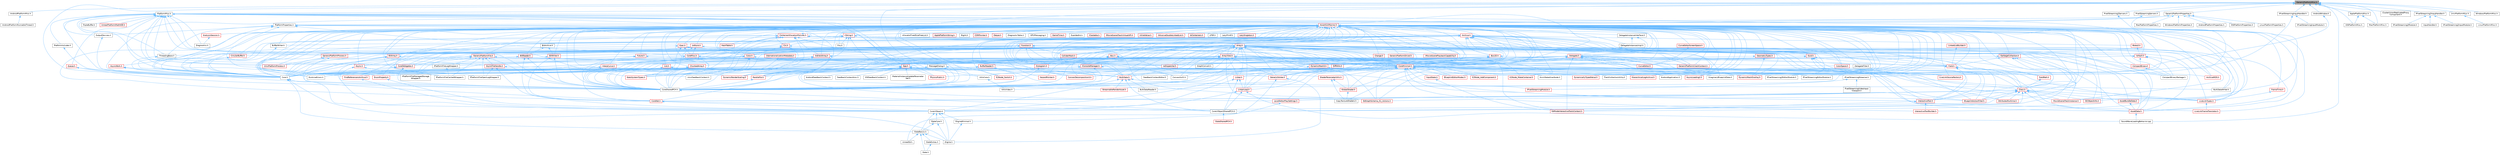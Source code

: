 digraph "GenericPlatformMisc.h"
{
 // INTERACTIVE_SVG=YES
 // LATEX_PDF_SIZE
  bgcolor="transparent";
  edge [fontname=Helvetica,fontsize=10,labelfontname=Helvetica,labelfontsize=10];
  node [fontname=Helvetica,fontsize=10,shape=box,height=0.2,width=0.4];
  Node1 [id="Node000001",label="GenericPlatformMisc.h",height=0.2,width=0.4,color="gray40", fillcolor="grey60", style="filled", fontcolor="black",tooltip=" "];
  Node1 -> Node2 [id="edge1_Node000001_Node000002",dir="back",color="steelblue1",style="solid",tooltip=" "];
  Node2 [id="Node000002",label="AndroidPlatformMisc.h",height=0.2,width=0.4,color="grey40", fillcolor="white", style="filled",URL="$d0/d27/AndroidPlatformMisc_8h.html",tooltip=" "];
  Node2 -> Node3 [id="edge2_Node000002_Node000003",dir="back",color="steelblue1",style="solid",tooltip=" "];
  Node3 [id="Node000003",label="AndroidPlatformRunnableThread.h",height=0.2,width=0.4,color="grey40", fillcolor="white", style="filled",URL="$dd/dfc/AndroidPlatformRunnableThread_8h.html",tooltip=" "];
  Node1 -> Node4 [id="edge3_Node000001_Node000004",dir="back",color="steelblue1",style="solid",tooltip=" "];
  Node4 [id="Node000004",label="AndroidWindow.h",height=0.2,width=0.4,color="grey40", fillcolor="white", style="filled",URL="$d8/d2f/AndroidWindow_8h.html",tooltip=" "];
  Node4 -> Node5 [id="edge4_Node000004_Node000005",dir="back",color="steelblue1",style="solid",tooltip=" "];
  Node5 [id="Node000005",label="AndroidApplication.h",height=0.2,width=0.4,color="grey40", fillcolor="white", style="filled",URL="$dd/de4/AndroidApplication_8h.html",tooltip=" "];
  Node1 -> Node6 [id="edge5_Node000001_Node000006",dir="back",color="steelblue1",style="solid",tooltip=" "];
  Node6 [id="Node000006",label="ApplePlatformMisc.h",height=0.2,width=0.4,color="grey40", fillcolor="white", style="filled",URL="$dd/d91/ApplePlatformMisc_8h.html",tooltip=" "];
  Node6 -> Node7 [id="edge6_Node000006_Node000007",dir="back",color="steelblue1",style="solid",tooltip=" "];
  Node7 [id="Node000007",label="IOSPlatformMisc.h",height=0.2,width=0.4,color="grey40", fillcolor="white", style="filled",URL="$d9/da0/IOSPlatformMisc_8h.html",tooltip=" "];
  Node6 -> Node8 [id="edge7_Node000006_Node000008",dir="back",color="steelblue1",style="solid",tooltip=" "];
  Node8 [id="Node000008",label="MacPlatformMisc.h",height=0.2,width=0.4,color="grey40", fillcolor="white", style="filled",URL="$d2/da8/MacPlatformMisc_8h.html",tooltip=" "];
  Node1 -> Node9 [id="edge8_Node000001_Node000009",dir="back",color="steelblue1",style="solid",tooltip=" "];
  Node9 [id="Node000009",label="ClusterUnionReplicatedProxy\lComponent.h",height=0.2,width=0.4,color="grey40", fillcolor="white", style="filled",URL="$da/d2c/ClusterUnionReplicatedProxyComponent_8h.html",tooltip=" "];
  Node1 -> Node10 [id="edge9_Node000001_Node000010",dir="back",color="steelblue1",style="solid",tooltip=" "];
  Node10 [id="Node000010",label="Core.h",height=0.2,width=0.4,color="grey40", fillcolor="white", style="filled",URL="$d6/dd7/Core_8h.html",tooltip=" "];
  Node10 -> Node11 [id="edge10_Node000010_Node000011",dir="back",color="steelblue1",style="solid",tooltip=" "];
  Node11 [id="Node000011",label="CoreUObject.h",height=0.2,width=0.4,color="grey40", fillcolor="white", style="filled",URL="$d0/ded/CoreUObject_8h.html",tooltip=" "];
  Node11 -> Node12 [id="edge11_Node000011_Node000012",dir="back",color="steelblue1",style="solid",tooltip=" "];
  Node12 [id="Node000012",label="Engine.h",height=0.2,width=0.4,color="grey40", fillcolor="white", style="filled",URL="$d1/d34/Public_2Engine_8h.html",tooltip=" "];
  Node11 -> Node13 [id="edge12_Node000011_Node000013",dir="back",color="steelblue1",style="solid",tooltip=" "];
  Node13 [id="Node000013",label="EngineMinimal.h",height=0.2,width=0.4,color="grey40", fillcolor="white", style="filled",URL="$d0/d2c/EngineMinimal_8h.html",tooltip=" "];
  Node13 -> Node12 [id="edge13_Node000013_Node000012",dir="back",color="steelblue1",style="solid",tooltip=" "];
  Node11 -> Node14 [id="edge14_Node000011_Node000014",dir="back",color="steelblue1",style="solid",tooltip=" "];
  Node14 [id="Node000014",label="SlateBasics.h",height=0.2,width=0.4,color="grey40", fillcolor="white", style="filled",URL="$da/d2f/SlateBasics_8h.html",tooltip=" "];
  Node14 -> Node12 [id="edge15_Node000014_Node000012",dir="back",color="steelblue1",style="solid",tooltip=" "];
  Node14 -> Node15 [id="edge16_Node000014_Node000015",dir="back",color="steelblue1",style="solid",tooltip=" "];
  Node15 [id="Node000015",label="Slate.h",height=0.2,width=0.4,color="grey40", fillcolor="white", style="filled",URL="$d2/dc0/Slate_8h.html",tooltip=" "];
  Node14 -> Node16 [id="edge17_Node000014_Node000016",dir="back",color="steelblue1",style="solid",tooltip=" "];
  Node16 [id="Node000016",label="SlateExtras.h",height=0.2,width=0.4,color="grey40", fillcolor="white", style="filled",URL="$d8/dec/SlateExtras_8h.html",tooltip=" "];
  Node16 -> Node15 [id="edge18_Node000016_Node000015",dir="back",color="steelblue1",style="solid",tooltip=" "];
  Node14 -> Node17 [id="edge19_Node000014_Node000017",dir="back",color="steelblue1",style="solid",tooltip=" "];
  Node17 [id="Node000017",label="UnrealEd.h",height=0.2,width=0.4,color="grey40", fillcolor="white", style="filled",URL="$d2/d5f/UnrealEd_8h.html",tooltip=" "];
  Node11 -> Node18 [id="edge20_Node000011_Node000018",dir="back",color="steelblue1",style="solid",tooltip=" "];
  Node18 [id="Node000018",label="SlateCore.h",height=0.2,width=0.4,color="grey40", fillcolor="white", style="filled",URL="$dc/d03/SlateCore_8h.html",tooltip=" "];
  Node18 -> Node12 [id="edge21_Node000018_Node000012",dir="back",color="steelblue1",style="solid",tooltip=" "];
  Node18 -> Node14 [id="edge22_Node000018_Node000014",dir="back",color="steelblue1",style="solid",tooltip=" "];
  Node10 -> Node12 [id="edge23_Node000010_Node000012",dir="back",color="steelblue1",style="solid",tooltip=" "];
  Node10 -> Node14 [id="edge24_Node000010_Node000014",dir="back",color="steelblue1",style="solid",tooltip=" "];
  Node1 -> Node19 [id="edge25_Node000001_Node000019",dir="back",color="steelblue1",style="solid",tooltip=" "];
  Node19 [id="Node000019",label="CoreSharedPCH.h",height=0.2,width=0.4,color="grey40", fillcolor="white", style="filled",URL="$d8/de5/CoreSharedPCH_8h.html",tooltip=" "];
  Node19 -> Node20 [id="edge26_Node000019_Node000020",dir="back",color="steelblue1",style="solid",tooltip=" "];
  Node20 [id="Node000020",label="CoreUObjectSharedPCH.h",height=0.2,width=0.4,color="grey40", fillcolor="white", style="filled",URL="$de/d2f/CoreUObjectSharedPCH_8h.html",tooltip=" "];
  Node20 -> Node21 [id="edge27_Node000020_Node000021",dir="back",color="steelblue1",style="solid",tooltip=" "];
  Node21 [id="Node000021",label="SlateSharedPCH.h",height=0.2,width=0.4,color="red", fillcolor="#FFF0F0", style="filled",URL="$d1/dfc/SlateSharedPCH_8h.html",tooltip=" "];
  Node1 -> Node24 [id="edge28_Node000001_Node000024",dir="back",color="steelblue1",style="solid",tooltip=" "];
  Node24 [id="Node000024",label="GenericPlatformProperties.h",height=0.2,width=0.4,color="grey40", fillcolor="white", style="filled",URL="$d2/dcd/GenericPlatformProperties_8h.html",tooltip=" "];
  Node24 -> Node25 [id="edge29_Node000024_Node000025",dir="back",color="steelblue1",style="solid",tooltip=" "];
  Node25 [id="Node000025",label="AndroidPlatformProperties.h",height=0.2,width=0.4,color="grey40", fillcolor="white", style="filled",URL="$d3/d5f/AndroidPlatformProperties_8h.html",tooltip=" "];
  Node24 -> Node10 [id="edge30_Node000024_Node000010",dir="back",color="steelblue1",style="solid",tooltip=" "];
  Node24 -> Node19 [id="edge31_Node000024_Node000019",dir="back",color="steelblue1",style="solid",tooltip=" "];
  Node24 -> Node26 [id="edge32_Node000024_Node000026",dir="back",color="steelblue1",style="solid",tooltip=" "];
  Node26 [id="Node000026",label="IOSPlatformProperties.h",height=0.2,width=0.4,color="grey40", fillcolor="white", style="filled",URL="$d4/de1/IOSPlatformProperties_8h.html",tooltip=" "];
  Node24 -> Node27 [id="edge33_Node000024_Node000027",dir="back",color="steelblue1",style="solid",tooltip=" "];
  Node27 [id="Node000027",label="LinuxPlatformProperties.h",height=0.2,width=0.4,color="grey40", fillcolor="white", style="filled",URL="$d3/ddd/LinuxPlatformProperties_8h.html",tooltip=" "];
  Node24 -> Node28 [id="edge34_Node000024_Node000028",dir="back",color="steelblue1",style="solid",tooltip=" "];
  Node28 [id="Node000028",label="MacPlatformProperties.h",height=0.2,width=0.4,color="grey40", fillcolor="white", style="filled",URL="$d1/dd2/MacPlatformProperties_8h.html",tooltip=" "];
  Node24 -> Node29 [id="edge35_Node000024_Node000029",dir="back",color="steelblue1",style="solid",tooltip=" "];
  Node29 [id="Node000029",label="PlatformProperties.h",height=0.2,width=0.4,color="grey40", fillcolor="white", style="filled",URL="$d9/db0/PlatformProperties_8h.html",tooltip=" "];
  Node29 -> Node30 [id="edge36_Node000029_Node000030",dir="back",color="steelblue1",style="solid",tooltip=" "];
  Node30 [id="Node000030",label="Archive.h",height=0.2,width=0.4,color="red", fillcolor="#FFF0F0", style="filled",URL="$d7/d3b/Archive_8h.html",tooltip=" "];
  Node30 -> Node33 [id="edge37_Node000030_Node000033",dir="back",color="steelblue1",style="solid",tooltip=" "];
  Node33 [id="Node000033",label="ArchiveMD5.h",height=0.2,width=0.4,color="red", fillcolor="#FFF0F0", style="filled",URL="$d8/d7f/ArchiveMD5_8h.html",tooltip=" "];
  Node30 -> Node8307 [id="edge38_Node000030_Node008307",dir="back",color="steelblue1",style="solid",tooltip=" "];
  Node8307 [id="Node008307",label="Array.h",height=0.2,width=0.4,color="red", fillcolor="#FFF0F0", style="filled",URL="$df/dd0/Array_8h.html",tooltip=" "];
  Node8307 -> Node7836 [id="edge39_Node008307_Node007836",dir="back",color="steelblue1",style="solid",tooltip=" "];
  Node7836 [id="Node007836",label="App.h",height=0.2,width=0.4,color="red", fillcolor="#FFF0F0", style="filled",URL="$de/d8b/App_8h.html",tooltip=" "];
  Node7836 -> Node7837 [id="edge40_Node007836_Node007837",dir="back",color="steelblue1",style="solid",tooltip=" "];
  Node7837 [id="Node007837",label="AndroidFeedbackContext.h",height=0.2,width=0.4,color="grey40", fillcolor="white", style="filled",URL="$d3/ddd/AndroidFeedbackContext_8h.html",tooltip=" "];
  Node7836 -> Node10 [id="edge41_Node007836_Node000010",dir="back",color="steelblue1",style="solid",tooltip=" "];
  Node7836 -> Node19 [id="edge42_Node007836_Node000019",dir="back",color="steelblue1",style="solid",tooltip=" "];
  Node7836 -> Node7838 [id="edge43_Node007836_Node007838",dir="back",color="steelblue1",style="solid",tooltip=" "];
  Node7838 [id="Node007838",label="FeedbackContextAnsi.h",height=0.2,width=0.4,color="grey40", fillcolor="white", style="filled",URL="$de/d11/FeedbackContextAnsi_8h.html",tooltip=" "];
  Node7836 -> Node7839 [id="edge44_Node007836_Node007839",dir="back",color="steelblue1",style="solid",tooltip=" "];
  Node7839 [id="Node007839",label="IOSFeedbackContext.h",height=0.2,width=0.4,color="grey40", fillcolor="white", style="filled",URL="$d5/daa/IOSFeedbackContext_8h.html",tooltip=" "];
  Node7836 -> Node3809 [id="edge45_Node007836_Node003809",dir="back",color="steelblue1",style="solid",tooltip=" "];
  Node3809 [id="Node003809",label="LevelEditorPlaySettings.h",height=0.2,width=0.4,color="red", fillcolor="#FFF0F0", style="filled",URL="$d4/d3b/LevelEditorPlaySettings_8h.html",tooltip=" "];
  Node3809 -> Node17 [id="edge46_Node003809_Node000017",dir="back",color="steelblue1",style="solid",tooltip=" "];
  Node7836 -> Node485 [id="edge47_Node007836_Node000485",dir="back",color="steelblue1",style="solid",tooltip=" "];
  Node485 [id="Node000485",label="MaterialInstanceUpdateParameter\lSet.h",height=0.2,width=0.4,color="grey40", fillcolor="white", style="filled",URL="$dd/df7/MaterialInstanceUpdateParameterSet_8h.html",tooltip=" "];
  Node7836 -> Node6365 [id="edge48_Node007836_Node006365",dir="back",color="steelblue1",style="solid",tooltip=" "];
  Node6365 [id="Node006365",label="ParallelFor.h",height=0.2,width=0.4,color="red", fillcolor="#FFF0F0", style="filled",URL="$d2/da1/ParallelFor_8h.html",tooltip=" "];
  Node6365 -> Node19 [id="edge49_Node006365_Node000019",dir="back",color="steelblue1",style="solid",tooltip=" "];
  Node7836 -> Node4724 [id="edge50_Node007836_Node004724",dir="back",color="steelblue1",style="solid",tooltip=" "];
  Node4724 [id="Node004724",label="PhysicsPublic.h",height=0.2,width=0.4,color="red", fillcolor="#FFF0F0", style="filled",URL="$de/de4/PhysicsPublic_8h.html",tooltip=" "];
  Node7836 -> Node6396 [id="edge51_Node007836_Node006396",dir="back",color="steelblue1",style="solid",tooltip=" "];
  Node6396 [id="Node006396",label="ShaderParameterUtils.h",height=0.2,width=0.4,color="red", fillcolor="#FFF0F0", style="filled",URL="$d9/dfb/ShaderParameterUtils_8h.html",tooltip=" "];
  Node6396 -> Node292 [id="edge52_Node006396_Node000292",dir="back",color="steelblue1",style="solid",tooltip=" "];
  Node292 [id="Node000292",label="CopyTextureShaders.h",height=0.2,width=0.4,color="grey40", fillcolor="white", style="filled",URL="$dc/d7f/CopyTextureShaders_8h.html",tooltip=" "];
  Node6396 -> Node295 [id="edge53_Node006396_Node000295",dir="back",color="steelblue1",style="solid",tooltip=" "];
  Node295 [id="Node000295",label="GlobalShader.h",height=0.2,width=0.4,color="red", fillcolor="#FFF0F0", style="filled",URL="$db/de3/GlobalShader_8h.html",tooltip=" "];
  Node295 -> Node292 [id="edge54_Node000295_Node000292",dir="back",color="steelblue1",style="solid",tooltip=" "];
  Node7836 -> Node5577 [id="edge55_Node007836_Node005577",dir="back",color="steelblue1",style="solid",tooltip=" "];
  Node5577 [id="Node005577",label="StreamableRenderAsset.h",height=0.2,width=0.4,color="red", fillcolor="#FFF0F0", style="filled",URL="$d3/dbd/StreamableRenderAsset_8h.html",tooltip=" "];
  Node7836 -> Node7840 [id="edge56_Node007836_Node007840",dir="back",color="steelblue1",style="solid",tooltip=" "];
  Node7840 [id="Node007840",label="UnixFeedbackContext.h",height=0.2,width=0.4,color="grey40", fillcolor="white", style="filled",URL="$d2/db0/UnixFeedbackContext_8h.html",tooltip=" "];
  Node7836 -> Node4143 [id="edge57_Node007836_Node004143",dir="back",color="steelblue1",style="solid",tooltip=" "];
  Node4143 [id="Node004143",label="UtilsCore.h",height=0.2,width=0.4,color="grey40", fillcolor="white", style="filled",URL="$d2/d12/UtilsCore_8h.html",tooltip=" "];
  Node4143 -> Node4144 [id="edge58_Node004143_Node004144",dir="back",color="steelblue1",style="solid",tooltip=" "];
  Node4144 [id="Node004144",label="UtilsVideo.h",height=0.2,width=0.4,color="grey40", fillcolor="white", style="filled",URL="$d0/d2e/UtilsVideo_8h.html",tooltip=" "];
  Node8307 -> Node8312 [id="edge59_Node008307_Node008312",dir="back",color="steelblue1",style="solid",tooltip=" "];
  Node8312 [id="Node008312",label="ArrayView.h",height=0.2,width=0.4,color="red", fillcolor="#FFF0F0", style="filled",URL="$d7/df4/ArrayView_8h.html",tooltip=" "];
  Node8312 -> Node939 [id="edge60_Node008312_Node000939",dir="back",color="steelblue1",style="solid",tooltip=" "];
  Node939 [id="Node000939",label="AssetData.h",height=0.2,width=0.4,color="red", fillcolor="#FFF0F0", style="filled",URL="$d9/d19/AssetData_8h.html",tooltip=" "];
  Node939 -> Node1526 [id="edge61_Node000939_Node001526",dir="back",color="steelblue1",style="solid",tooltip=" "];
  Node1526 [id="Node001526",label="SoundWaveLoadingBehavior.cpp",height=0.2,width=0.4,color="grey40", fillcolor="white", style="filled",URL="$d7/d95/SoundWaveLoadingBehavior_8cpp.html",tooltip=" "];
  Node8312 -> Node5338 [id="edge62_Node008312_Node005338",dir="back",color="steelblue1",style="solid",tooltip=" "];
  Node5338 [id="Node005338",label="AsyncLoading2.h",height=0.2,width=0.4,color="red", fillcolor="#FFF0F0", style="filled",URL="$dd/db7/AsyncLoading2_8h.html",tooltip=" "];
  Node8312 -> Node1634 [id="edge63_Node008312_Node001634",dir="back",color="steelblue1",style="solid",tooltip=" "];
  Node1634 [id="Node001634",label="AttributesRuntime.h",height=0.2,width=0.4,color="red", fillcolor="#FFF0F0", style="filled",URL="$dc/dc1/AttributesRuntime_8h.html",tooltip=" "];
  Node8312 -> Node5777 [id="edge64_Node008312_Node005777",dir="back",color="steelblue1",style="solid",tooltip=" "];
  Node5777 [id="Node005777",label="ConvexHull2.h",height=0.2,width=0.4,color="grey40", fillcolor="white", style="filled",URL="$df/dc5/ConvexHull2_8h.html",tooltip=" "];
  Node8312 -> Node10 [id="edge65_Node008312_Node000010",dir="back",color="steelblue1",style="solid",tooltip=" "];
  Node8312 -> Node7821 [id="edge66_Node008312_Node007821",dir="back",color="steelblue1",style="solid",tooltip=" "];
  Node7821 [id="Node007821",label="CoreDelegates.h",height=0.2,width=0.4,color="red", fillcolor="#FFF0F0", style="filled",URL="$d9/dc2/CoreDelegates_8h.html",tooltip=" "];
  Node7821 -> Node10 [id="edge67_Node007821_Node000010",dir="back",color="steelblue1",style="solid",tooltip=" "];
  Node7821 -> Node19 [id="edge68_Node007821_Node000019",dir="back",color="steelblue1",style="solid",tooltip=" "];
  Node7821 -> Node7823 [id="edge69_Node007821_Node007823",dir="back",color="steelblue1",style="solid",tooltip=" "];
  Node7823 [id="Node007823",label="RuntimeErrors.h",height=0.2,width=0.4,color="grey40", fillcolor="white", style="filled",URL="$de/d4b/RuntimeErrors_8h.html",tooltip=" "];
  Node8312 -> Node19 [id="edge70_Node008312_Node000019",dir="back",color="steelblue1",style="solid",tooltip=" "];
  Node8312 -> Node3186 [id="edge71_Node008312_Node003186",dir="back",color="steelblue1",style="solid",tooltip=" "];
  Node3186 [id="Node003186",label="CurveEditor.h",height=0.2,width=0.4,color="red", fillcolor="#FFF0F0", style="filled",URL="$d1/d27/CurveEditor_8h.html",tooltip=" "];
  Node8312 -> Node5973 [id="edge72_Node008312_Node005973",dir="back",color="steelblue1",style="solid",tooltip=" "];
  Node5973 [id="Node005973",label="DynamicMesh3.h",height=0.2,width=0.4,color="red", fillcolor="#FFF0F0", style="filled",URL="$d5/d34/DynamicMesh3_8h.html",tooltip=" "];
  Node5973 -> Node5774 [id="edge73_Node005973_Node005774",dir="back",color="steelblue1",style="solid",tooltip=" "];
  Node5774 [id="Node005774",label="ConvexDecomposition3.h",height=0.2,width=0.4,color="red", fillcolor="#FFF0F0", style="filled",URL="$d4/d2b/ConvexDecomposition3_8h.html",tooltip=" "];
  Node5973 -> Node5986 [id="edge74_Node005973_Node005986",dir="back",color="steelblue1",style="solid",tooltip=" "];
  Node5986 [id="Node005986",label="DynamicMeshOverlay.h",height=0.2,width=0.4,color="red", fillcolor="#FFF0F0", style="filled",URL="$de/d26/DynamicMeshOverlay_8h.html",tooltip=" "];
  Node8312 -> Node5986 [id="edge75_Node008312_Node005986",dir="back",color="steelblue1",style="solid",tooltip=" "];
  Node8312 -> Node1150 [id="edge76_Node008312_Node001150",dir="back",color="steelblue1",style="solid",tooltip=" "];
  Node1150 [id="Node001150",label="EdGraphSchema_K2_Actions.h",height=0.2,width=0.4,color="red", fillcolor="#FFF0F0", style="filled",URL="$d8/d9c/EdGraphSchema__K2__Actions_8h.html",tooltip=" "];
  Node8312 -> Node6148 [id="edge77_Node008312_Node006148",dir="back",color="steelblue1",style="solid",tooltip=" "];
  Node6148 [id="Node006148",label="FindReferencersArchive.h",height=0.2,width=0.4,color="red", fillcolor="#FFF0F0", style="filled",URL="$d5/d8f/FindReferencersArchive_8h.html",tooltip=" "];
  Node6148 -> Node11 [id="edge78_Node006148_Node000011",dir="back",color="steelblue1",style="solid",tooltip=" "];
  Node8312 -> Node6281 [id="edge79_Node008312_Node006281",dir="back",color="steelblue1",style="solid",tooltip=" "];
  Node6281 [id="Node006281",label="GenericOctree.h",height=0.2,width=0.4,color="red", fillcolor="#FFF0F0", style="filled",URL="$de/de6/GenericOctree_8h.html",tooltip=" "];
  Node6281 -> Node12 [id="edge80_Node006281_Node000012",dir="back",color="steelblue1",style="solid",tooltip=" "];
  Node6281 -> Node13 [id="edge81_Node006281_Node000013",dir="back",color="steelblue1",style="solid",tooltip=" "];
  Node8312 -> Node8116 [id="edge82_Node008312_Node008116",dir="back",color="steelblue1",style="solid",tooltip=" "];
  Node8116 [id="Node008116",label="GraphConvert.h",height=0.2,width=0.4,color="grey40", fillcolor="white", style="filled",URL="$d8/d11/GraphConvert_8h.html",tooltip=" "];
  Node8312 -> Node8118 [id="edge83_Node008312_Node008118",dir="back",color="steelblue1",style="solid",tooltip=" "];
  Node8118 [id="Node008118",label="Histogram.h",height=0.2,width=0.4,color="red", fillcolor="#FFF0F0", style="filled",URL="$d7/db2/Histogram_8h.html",tooltip=" "];
  Node8118 -> Node19 [id="edge84_Node008118_Node000019",dir="back",color="steelblue1",style="solid",tooltip=" "];
  Node8312 -> Node5323 [id="edge85_Node008312_Node005323",dir="back",color="steelblue1",style="solid",tooltip=" "];
  Node5323 [id="Node005323",label="IPlatformFileManagedStorage\lWrapper.h",height=0.2,width=0.4,color="grey40", fillcolor="white", style="filled",URL="$db/d2e/IPlatformFileManagedStorageWrapper_8h.html",tooltip=" "];
  Node8312 -> Node6407 [id="edge86_Node008312_Node006407",dir="back",color="steelblue1",style="solid",tooltip=" "];
  Node6407 [id="Node006407",label="IoDispatcher.h",height=0.2,width=0.4,color="red", fillcolor="#FFF0F0", style="filled",URL="$d8/d3c/IoDispatcher_8h.html",tooltip=" "];
  Node8312 -> Node5035 [id="edge87_Node008312_Node005035",dir="back",color="steelblue1",style="solid",tooltip=" "];
  Node5035 [id="Node005035",label="Linker.h",height=0.2,width=0.4,color="red", fillcolor="#FFF0F0", style="filled",URL="$d8/d3d/Linker_8h.html",tooltip=" "];
  Node5035 -> Node11 [id="edge88_Node005035_Node000011",dir="back",color="steelblue1",style="solid",tooltip=" "];
  Node5035 -> Node20 [id="edge89_Node005035_Node000020",dir="back",color="steelblue1",style="solid",tooltip=" "];
  Node5035 -> Node2997 [id="edge90_Node005035_Node002997",dir="back",color="steelblue1",style="solid",tooltip=" "];
  Node2997 [id="Node002997",label="LinkerLoad.h",height=0.2,width=0.4,color="red", fillcolor="#FFF0F0", style="filled",URL="$d7/def/LinkerLoad_8h.html",tooltip=" "];
  Node2997 -> Node11 [id="edge91_Node002997_Node000011",dir="back",color="steelblue1",style="solid",tooltip=" "];
  Node2997 -> Node20 [id="edge92_Node002997_Node000020",dir="back",color="steelblue1",style="solid",tooltip=" "];
  Node2997 -> Node1526 [id="edge93_Node002997_Node001526",dir="back",color="steelblue1",style="solid",tooltip=" "];
  Node8312 -> Node2719 [id="edge94_Node008312_Node002719",dir="back",color="steelblue1",style="solid",tooltip=" "];
  Node2719 [id="Node002719",label="MovieSceneTrackInstance.h",height=0.2,width=0.4,color="red", fillcolor="#FFF0F0", style="filled",URL="$d4/d28/MovieSceneTrackInstance_8h.html",tooltip=" "];
  Node8312 -> Node6365 [id="edge95_Node008312_Node006365",dir="back",color="steelblue1",style="solid",tooltip=" "];
  Node8307 -> Node938 [id="edge96_Node008307_Node000938",dir="back",color="steelblue1",style="solid",tooltip=" "];
  Node938 [id="Node000938",label="AssetBundleData.h",height=0.2,width=0.4,color="red", fillcolor="#FFF0F0", style="filled",URL="$df/d47/AssetBundleData_8h.html",tooltip=" "];
  Node938 -> Node939 [id="edge97_Node000938_Node000939",dir="back",color="steelblue1",style="solid",tooltip=" "];
  Node8307 -> Node939 [id="edge98_Node008307_Node000939",dir="back",color="steelblue1",style="solid",tooltip=" "];
  Node8307 -> Node5338 [id="edge99_Node008307_Node005338",dir="back",color="steelblue1",style="solid",tooltip=" "];
  Node8307 -> Node8514 [id="edge100_Node008307_Node008514",dir="back",color="steelblue1",style="solid",tooltip=" "];
  Node8514 [id="Node008514",label="BitReader.h",height=0.2,width=0.4,color="red", fillcolor="#FFF0F0", style="filled",URL="$dd/d8b/BitReader_8h.html",tooltip=" "];
  Node8514 -> Node10 [id="edge101_Node008514_Node000010",dir="back",color="steelblue1",style="solid",tooltip=" "];
  Node8514 -> Node4522 [id="edge102_Node008514_Node004522",dir="back",color="steelblue1",style="solid",tooltip=" "];
  Node4522 [id="Node004522",label="CoreNet.h",height=0.2,width=0.4,color="red", fillcolor="#FFF0F0", style="filled",URL="$da/d1a/CoreNet_8h.html",tooltip=" "];
  Node4522 -> Node11 [id="edge103_Node004522_Node000011",dir="back",color="steelblue1",style="solid",tooltip=" "];
  Node4522 -> Node20 [id="edge104_Node004522_Node000020",dir="back",color="steelblue1",style="solid",tooltip=" "];
  Node8514 -> Node19 [id="edge105_Node008514_Node000019",dir="back",color="steelblue1",style="solid",tooltip=" "];
  Node8307 -> Node8516 [id="edge106_Node008307_Node008516",dir="back",color="steelblue1",style="solid",tooltip=" "];
  Node8516 [id="Node008516",label="BitWriter.h",height=0.2,width=0.4,color="red", fillcolor="#FFF0F0", style="filled",URL="$d5/d10/BitWriter_8h.html",tooltip=" "];
  Node8516 -> Node10 [id="edge107_Node008516_Node000010",dir="back",color="steelblue1",style="solid",tooltip=" "];
  Node8516 -> Node4522 [id="edge108_Node008516_Node004522",dir="back",color="steelblue1",style="solid",tooltip=" "];
  Node8516 -> Node19 [id="edge109_Node008516_Node000019",dir="back",color="steelblue1",style="solid",tooltip=" "];
  Node8307 -> Node1865 [id="edge110_Node008307_Node001865",dir="back",color="steelblue1",style="solid",tooltip=" "];
  Node1865 [id="Node001865",label="BlueprintActionFilter.h",height=0.2,width=0.4,color="red", fillcolor="#FFF0F0", style="filled",URL="$d5/d2a/BlueprintActionFilter_8h.html",tooltip=" "];
  Node8307 -> Node999 [id="edge111_Node008307_Node000999",dir="back",color="steelblue1",style="solid",tooltip=" "];
  Node999 [id="Node000999",label="BlueprintEditorModes.h",height=0.2,width=0.4,color="red", fillcolor="#FFF0F0", style="filled",URL="$d9/d70/BlueprintEditorModes_8h.html",tooltip=" "];
  Node8307 -> Node7888 [id="edge112_Node008307_Node007888",dir="back",color="steelblue1",style="solid",tooltip=" "];
  Node7888 [id="Node007888",label="Box2D.h",height=0.2,width=0.4,color="red", fillcolor="#FFF0F0", style="filled",URL="$d3/d1c/Box2D_8h.html",tooltip=" "];
  Node7888 -> Node728 [id="edge113_Node007888_Node000728",dir="back",color="steelblue1",style="solid",tooltip=" "];
  Node728 [id="Node000728",label="Class.h",height=0.2,width=0.4,color="red", fillcolor="#FFF0F0", style="filled",URL="$d4/d05/Class_8h.html",tooltip=" "];
  Node728 -> Node938 [id="edge114_Node000728_Node000938",dir="back",color="steelblue1",style="solid",tooltip=" "];
  Node728 -> Node939 [id="edge115_Node000728_Node000939",dir="back",color="steelblue1",style="solid",tooltip=" "];
  Node728 -> Node1634 [id="edge116_Node000728_Node001634",dir="back",color="steelblue1",style="solid",tooltip=" "];
  Node728 -> Node1865 [id="edge117_Node000728_Node001865",dir="back",color="steelblue1",style="solid",tooltip=" "];
  Node728 -> Node4522 [id="edge118_Node000728_Node004522",dir="back",color="steelblue1",style="solid",tooltip=" "];
  Node728 -> Node11 [id="edge119_Node000728_Node000011",dir="back",color="steelblue1",style="solid",tooltip=" "];
  Node728 -> Node20 [id="edge120_Node000728_Node000020",dir="back",color="steelblue1",style="solid",tooltip=" "];
  Node728 -> Node1150 [id="edge121_Node000728_Node001150",dir="back",color="steelblue1",style="solid",tooltip=" "];
  Node728 -> Node4800 [id="edge122_Node000728_Node004800",dir="back",color="steelblue1",style="solid",tooltip=" "];
  Node4800 [id="Node004800",label="GCObjectInfo.h",height=0.2,width=0.4,color="red", fillcolor="#FFF0F0", style="filled",URL="$d3/d0f/GCObjectInfo_8h.html",tooltip=" "];
  Node728 -> Node326 [id="edge123_Node000728_Node000326",dir="back",color="steelblue1",style="solid",tooltip=" "];
  Node326 [id="Node000326",label="InteractiveTool.h",height=0.2,width=0.4,color="red", fillcolor="#FFF0F0", style="filled",URL="$d5/d55/InteractiveTool_8h.html",tooltip=" "];
  Node326 -> Node334 [id="edge124_Node000326_Node000334",dir="back",color="steelblue1",style="solid",tooltip=" "];
  Node334 [id="Node000334",label="EdModeInteractiveToolsContext.h",height=0.2,width=0.4,color="red", fillcolor="#FFF0F0", style="filled",URL="$d7/da4/EdModeInteractiveToolsContext_8h.html",tooltip=" "];
  Node326 -> Node357 [id="edge125_Node000326_Node000357",dir="back",color="steelblue1",style="solid",tooltip=" "];
  Node357 [id="Node000357",label="InteractiveToolBuilder.h",height=0.2,width=0.4,color="red", fillcolor="#FFF0F0", style="filled",URL="$d1/d03/InteractiveToolBuilder_8h.html",tooltip=" "];
  Node728 -> Node3809 [id="edge126_Node000728_Node003809",dir="back",color="steelblue1",style="solid",tooltip=" "];
  Node728 -> Node3833 [id="edge127_Node000728_Node003833",dir="back",color="steelblue1",style="solid",tooltip=" "];
  Node3833 [id="Node003833",label="LiveLinkTypes.h",height=0.2,width=0.4,color="red", fillcolor="#FFF0F0", style="filled",URL="$d2/d4c/LiveLinkTypes_8h.html",tooltip=" "];
  Node3833 -> Node3857 [id="edge128_Node003833_Node003857",dir="back",color="steelblue1",style="solid",tooltip=" "];
  Node3857 [id="Node003857",label="LiveLinkFrameTranslator.h",height=0.2,width=0.4,color="red", fillcolor="#FFF0F0", style="filled",URL="$d8/df5/LiveLinkFrameTranslator_8h.html",tooltip=" "];
  Node728 -> Node2719 [id="edge129_Node000728_Node002719",dir="back",color="steelblue1",style="solid",tooltip=" "];
  Node7888 -> Node10 [id="edge130_Node007888_Node000010",dir="back",color="steelblue1",style="solid",tooltip=" "];
  Node7888 -> Node5348 [id="edge131_Node007888_Node005348",dir="back",color="steelblue1",style="solid",tooltip=" "];
  Node5348 [id="Node005348",label="CoreMinimal.h",height=0.2,width=0.4,color="red", fillcolor="#FFF0F0", style="filled",URL="$d7/d67/CoreMinimal_8h.html",tooltip=" "];
  Node5348 -> Node3041 [id="edge132_Node005348_Node003041",dir="back",color="steelblue1",style="solid",tooltip=" "];
  Node3041 [id="Node003041",label="AnimStateAliasNode.h",height=0.2,width=0.4,color="grey40", fillcolor="white", style="filled",URL="$d1/dd2/AnimStateAliasNode_8h.html",tooltip=" "];
  Node5348 -> Node33 [id="edge133_Node005348_Node000033",dir="back",color="steelblue1",style="solid",tooltip=" "];
  Node5348 -> Node5338 [id="edge134_Node005348_Node005338",dir="back",color="steelblue1",style="solid",tooltip=" "];
  Node5348 -> Node1865 [id="edge135_Node005348_Node001865",dir="back",color="steelblue1",style="solid",tooltip=" "];
  Node5348 -> Node999 [id="edge136_Node005348_Node000999",dir="back",color="steelblue1",style="solid",tooltip=" "];
  Node5348 -> Node5567 [id="edge137_Node005348_Node005567",dir="back",color="steelblue1",style="solid",tooltip=" "];
  Node5567 [id="Node005567",label="BulkData.h",height=0.2,width=0.4,color="red", fillcolor="#FFF0F0", style="filled",URL="$d4/d8e/BulkData_8h.html",tooltip=" "];
  Node5567 -> Node5568 [id="edge138_Node005567_Node005568",dir="back",color="steelblue1",style="solid",tooltip=" "];
  Node5568 [id="Node005568",label="BulkDataReader.h",height=0.2,width=0.4,color="grey40", fillcolor="white", style="filled",URL="$d4/d9b/BulkDataReader_8h.html",tooltip=" "];
  Node5567 -> Node5570 [id="edge139_Node005567_Node005570",dir="back",color="steelblue1",style="solid",tooltip=" "];
  Node5570 [id="Node005570",label="BulkDataWriter.h",height=0.2,width=0.4,color="grey40", fillcolor="white", style="filled",URL="$dc/dcb/BulkDataWriter_8h.html",tooltip=" "];
  Node5567 -> Node11 [id="edge140_Node005567_Node000011",dir="back",color="steelblue1",style="solid",tooltip=" "];
  Node5567 -> Node20 [id="edge141_Node005567_Node000020",dir="back",color="steelblue1",style="solid",tooltip=" "];
  Node5567 -> Node5577 [id="edge142_Node005567_Node005577",dir="back",color="steelblue1",style="solid",tooltip=" "];
  Node5348 -> Node5774 [id="edge143_Node005348_Node005774",dir="back",color="steelblue1",style="solid",tooltip=" "];
  Node5348 -> Node5777 [id="edge144_Node005348_Node005777",dir="back",color="steelblue1",style="solid",tooltip=" "];
  Node5348 -> Node10 [id="edge145_Node005348_Node000010",dir="back",color="steelblue1",style="solid",tooltip=" "];
  Node5348 -> Node19 [id="edge146_Node005348_Node000019",dir="back",color="steelblue1",style="solid",tooltip=" "];
  Node5348 -> Node5962 [id="edge147_Node005348_Node005962",dir="back",color="steelblue1",style="solid",tooltip=" "];
  Node5962 [id="Node005962",label="DynamicRenderScaling.h",height=0.2,width=0.4,color="red", fillcolor="#FFF0F0", style="filled",URL="$df/d37/DynamicRenderScaling_8h.html",tooltip=" "];
  Node5348 -> Node6071 [id="edge148_Node005348_Node006071",dir="back",color="steelblue1",style="solid",tooltip=" "];
  Node6071 [id="Node006071",label="DynamicallyTypedValue.h",height=0.2,width=0.4,color="red", fillcolor="#FFF0F0", style="filled",URL="$db/d80/DynamicallyTypedValue_8h.html",tooltip=" "];
  Node5348 -> Node1150 [id="edge149_Node005348_Node001150",dir="back",color="steelblue1",style="solid",tooltip=" "];
  Node5348 -> Node4125 [id="edge150_Node005348_Node004125",dir="back",color="steelblue1",style="solid",tooltip=" "];
  Node4125 [id="Node004125",label="FeedbackContextEditor.h",height=0.2,width=0.4,color="grey40", fillcolor="white", style="filled",URL="$de/d93/FeedbackContextEditor_8h.html",tooltip=" "];
  Node5348 -> Node6148 [id="edge151_Node005348_Node006148",dir="back",color="steelblue1",style="solid",tooltip=" "];
  Node5348 -> Node6154 [id="edge152_Node005348_Node006154",dir="back",color="steelblue1",style="solid",tooltip=" "];
  Node6154 [id="Node006154",label="FleshCollectionUtility.h",height=0.2,width=0.4,color="grey40", fillcolor="white", style="filled",URL="$d4/d53/FleshCollectionUtility_8h.html",tooltip=" "];
  Node5348 -> Node6281 [id="edge153_Node005348_Node006281",dir="back",color="steelblue1",style="solid",tooltip=" "];
  Node5348 -> Node295 [id="edge154_Node005348_Node000295",dir="back",color="steelblue1",style="solid",tooltip=" "];
  Node5348 -> Node6352 [id="edge155_Node005348_Node006352",dir="back",color="steelblue1",style="solid",tooltip=" "];
  Node6352 [id="Node006352",label="HazardPointer.h",height=0.2,width=0.4,color="red", fillcolor="#FFF0F0", style="filled",URL="$d5/d08/HazardPointer_8h.html",tooltip=" "];
  Node5348 -> Node48 [id="edge156_Node005348_Node000048",dir="back",color="steelblue1",style="solid",tooltip=" "];
  Node48 [id="Node000048",label="HierarchicalLogArchive.h",height=0.2,width=0.4,color="red", fillcolor="#FFF0F0", style="filled",URL="$df/d85/HierarchicalLogArchive_8h.html",tooltip=" "];
  Node5348 -> Node4578 [id="edge157_Node005348_Node004578",dir="back",color="steelblue1",style="solid",tooltip=" "];
  Node4578 [id="Node004578",label="IPixelStreaming2EditorModule.h",height=0.2,width=0.4,color="grey40", fillcolor="white", style="filled",URL="$d3/d62/IPixelStreaming2EditorModule_8h.html",tooltip=" "];
  Node5348 -> Node4580 [id="edge158_Node005348_Node004580",dir="back",color="steelblue1",style="solid",tooltip=" "];
  Node4580 [id="Node004580",label="IPixelStreamingEditorModule.h",height=0.2,width=0.4,color="grey40", fillcolor="white", style="filled",URL="$da/dcc/IPixelStreamingEditorModule_8h.html",tooltip=" "];
  Node5348 -> Node4134 [id="edge159_Node005348_Node004134",dir="back",color="steelblue1",style="solid",tooltip=" "];
  Node4134 [id="Node004134",label="IPixelStreamingModule.h",height=0.2,width=0.4,color="red", fillcolor="#FFF0F0", style="filled",URL="$d2/d87/IPixelStreamingModule_8h.html",tooltip=" "];
  Node5348 -> Node4133 [id="edge160_Node005348_Node004133",dir="back",color="steelblue1",style="solid",tooltip=" "];
  Node4133 [id="Node004133",label="IPixelStreamingStreamer.h",height=0.2,width=0.4,color="grey40", fillcolor="white", style="filled",URL="$d8/d28/IPixelStreamingStreamer_8h.html",tooltip=" "];
  Node4133 -> Node4134 [id="edge161_Node004133_Node004134",dir="back",color="steelblue1",style="solid",tooltip=" "];
  Node4133 -> Node4135 [id="edge162_Node004133_Node004135",dir="back",color="steelblue1",style="solid",tooltip=" "];
  Node4135 [id="Node004135",label="PixelStreamingVideoInput\lViewport.h",height=0.2,width=0.4,color="grey40", fillcolor="white", style="filled",URL="$d1/dbc/PixelStreamingVideoInputViewport_8h.html",tooltip=" "];
  Node5348 -> Node1330 [id="edge163_Node005348_Node001330",dir="back",color="steelblue1",style="solid",tooltip=" "];
  Node1330 [id="Node001330",label="ImaginaryBlueprintData.h",height=0.2,width=0.4,color="grey40", fillcolor="white", style="filled",URL="$d9/d16/ImaginaryBlueprintData_8h.html",tooltip=" "];
  Node5348 -> Node4845 [id="edge164_Node005348_Node004845",dir="back",color="steelblue1",style="solid",tooltip=" "];
  Node4845 [id="Node004845",label="InputState.h",height=0.2,width=0.4,color="red", fillcolor="#FFF0F0", style="filled",URL="$d7/dfa/InputState_8h.html",tooltip=" "];
  Node4845 -> Node334 [id="edge165_Node004845_Node000334",dir="back",color="steelblue1",style="solid",tooltip=" "];
  Node5348 -> Node326 [id="edge166_Node005348_Node000326",dir="back",color="steelblue1",style="solid",tooltip=" "];
  Node5348 -> Node357 [id="edge167_Node005348_Node000357",dir="back",color="steelblue1",style="solid",tooltip=" "];
  Node5348 -> Node1033 [id="edge168_Node005348_Node001033",dir="back",color="steelblue1",style="solid",tooltip=" "];
  Node1033 [id="Node001033",label="K2Node_AddComponent.h",height=0.2,width=0.4,color="red", fillcolor="#FFF0F0", style="filled",URL="$d9/dc9/K2Node__AddComponent_8h.html",tooltip=" "];
  Node5348 -> Node1818 [id="edge169_Node005348_Node001818",dir="back",color="steelblue1",style="solid",tooltip=" "];
  Node1818 [id="Node001818",label="K2Node_MakeContainer.h",height=0.2,width=0.4,color="red", fillcolor="#FFF0F0", style="filled",URL="$d8/de7/K2Node__MakeContainer_8h.html",tooltip=" "];
  Node5348 -> Node1830 [id="edge170_Node005348_Node001830",dir="back",color="steelblue1",style="solid",tooltip=" "];
  Node1830 [id="Node001830",label="K2Node_Switch.h",height=0.2,width=0.4,color="red", fillcolor="#FFF0F0", style="filled",URL="$dc/d1a/K2Node__Switch_8h.html",tooltip=" "];
  Node5348 -> Node3809 [id="edge171_Node005348_Node003809",dir="back",color="steelblue1",style="solid",tooltip=" "];
  Node5348 -> Node5035 [id="edge172_Node005348_Node005035",dir="back",color="steelblue1",style="solid",tooltip=" "];
  Node5348 -> Node2997 [id="edge173_Node005348_Node002997",dir="back",color="steelblue1",style="solid",tooltip=" "];
  Node5348 -> Node3857 [id="edge174_Node005348_Node003857",dir="back",color="steelblue1",style="solid",tooltip=" "];
  Node5348 -> Node6653 [id="edge175_Node005348_Node006653",dir="back",color="steelblue1",style="solid",tooltip=" "];
  Node6653 [id="Node006653",label="LiveLinkSourceFactory.h",height=0.2,width=0.4,color="red", fillcolor="#FFF0F0", style="filled",URL="$d2/d7f/LiveLinkSourceFactory_8h.html",tooltip=" "];
  Node5348 -> Node3833 [id="edge176_Node005348_Node003833",dir="back",color="steelblue1",style="solid",tooltip=" "];
  Node5348 -> Node4724 [id="edge177_Node005348_Node004724",dir="back",color="steelblue1",style="solid",tooltip=" "];
  Node5348 -> Node6396 [id="edge178_Node005348_Node006396",dir="back",color="steelblue1",style="solid",tooltip=" "];
  Node5348 -> Node5577 [id="edge179_Node005348_Node005577",dir="back",color="steelblue1",style="solid",tooltip=" "];
  Node5348 -> Node4143 [id="edge180_Node005348_Node004143",dir="back",color="steelblue1",style="solid",tooltip=" "];
  Node7888 -> Node19 [id="edge181_Node007888_Node000019",dir="back",color="steelblue1",style="solid",tooltip=" "];
  Node8307 -> Node5567 [id="edge182_Node008307_Node005567",dir="back",color="steelblue1",style="solid",tooltip=" "];
  Node8307 -> Node8518 [id="edge183_Node008307_Node008518",dir="back",color="steelblue1",style="solid",tooltip=" "];
  Node8518 [id="Node008518",label="Change.h",height=0.2,width=0.4,color="red", fillcolor="#FFF0F0", style="filled",URL="$d2/d78/Change_8h.html",tooltip=" "];
  Node8307 -> Node8520 [id="edge184_Node008307_Node008520",dir="back",color="steelblue1",style="solid",tooltip=" "];
  Node8520 [id="Node008520",label="CircularBuffer.h",height=0.2,width=0.4,color="red", fillcolor="#FFF0F0", style="filled",URL="$de/dc4/CircularBuffer_8h.html",tooltip=" "];
  Node8520 -> Node10 [id="edge185_Node008520_Node000010",dir="back",color="steelblue1",style="solid",tooltip=" "];
  Node8307 -> Node728 [id="edge186_Node008307_Node000728",dir="back",color="steelblue1",style="solid",tooltip=" "];
  Node8307 -> Node6060 [id="edge187_Node008307_Node006060",dir="back",color="steelblue1",style="solid",tooltip=" "];
  Node6060 [id="Node006060",label="ColliderMesh.h",height=0.2,width=0.4,color="red", fillcolor="#FFF0F0", style="filled",URL="$d8/d3c/ColliderMesh_8h.html",tooltip=" "];
  Node8307 -> Node7412 [id="edge188_Node008307_Node007412",dir="back",color="steelblue1",style="solid",tooltip=" "];
  Node7412 [id="Node007412",label="Color.h",height=0.2,width=0.4,color="red", fillcolor="#FFF0F0", style="filled",URL="$dd/dac/Color_8h.html",tooltip=" "];
  Node7412 -> Node7424 [id="edge189_Node007412_Node007424",dir="back",color="steelblue1",style="solid",tooltip=" "];
  Node7424 [id="Node007424",label="ColorSpace.h",height=0.2,width=0.4,color="red", fillcolor="#FFF0F0", style="filled",URL="$de/d18/ColorSpace_8h.html",tooltip=" "];
  Node7412 -> Node10 [id="edge190_Node007412_Node000010",dir="back",color="steelblue1",style="solid",tooltip=" "];
  Node7412 -> Node19 [id="edge191_Node007412_Node000019",dir="back",color="steelblue1",style="solid",tooltip=" "];
  Node7412 -> Node3233 [id="edge192_Node007412_Node003233",dir="back",color="steelblue1",style="solid",tooltip=" "];
  Node3233 [id="Node003233",label="DiffUtils.h",height=0.2,width=0.4,color="red", fillcolor="#FFF0F0", style="filled",URL="$d4/d91/DiffUtils_8h.html",tooltip=" "];
  Node7412 -> Node7439 [id="edge193_Node007412_Node007439",dir="back",color="steelblue1",style="solid",tooltip=" "];
  Node7439 [id="Node007439",label="IPlatformFileLogWrapper.h",height=0.2,width=0.4,color="grey40", fillcolor="white", style="filled",URL="$d4/d5f/IPlatformFileLogWrapper_8h.html",tooltip=" "];
  Node7439 -> Node7440 [id="edge194_Node007439_Node007440",dir="back",color="steelblue1",style="solid",tooltip=" "];
  Node7440 [id="Node007440",label="IPlatformFileCachedWrapper.h",height=0.2,width=0.4,color="grey40", fillcolor="white", style="filled",URL="$d2/d1a/IPlatformFileCachedWrapper_8h.html",tooltip=" "];
  Node7412 -> Node7441 [id="edge195_Node007412_Node007441",dir="back",color="steelblue1",style="solid",tooltip=" "];
  Node7441 [id="Node007441",label="InterpCurve.h",height=0.2,width=0.4,color="red", fillcolor="#FFF0F0", style="filled",URL="$d2/d1c/InterpCurve_8h.html",tooltip=" "];
  Node7441 -> Node10 [id="edge196_Node007441_Node000010",dir="back",color="steelblue1",style="solid",tooltip=" "];
  Node7441 -> Node19 [id="edge197_Node007441_Node000019",dir="back",color="steelblue1",style="solid",tooltip=" "];
  Node7412 -> Node1830 [id="edge198_Node007412_Node001830",dir="back",color="steelblue1",style="solid",tooltip=" "];
  Node7412 -> Node7448 [id="edge199_Node007412_Node007448",dir="back",color="steelblue1",style="solid",tooltip=" "];
  Node7448 [id="Node007448",label="StatsSystemTypes.h",height=0.2,width=0.4,color="red", fillcolor="#FFF0F0", style="filled",URL="$d1/d5a/StatsSystemTypes_8h.html",tooltip=" "];
  Node8307 -> Node8317 [id="edge200_Node008307_Node008317",dir="back",color="steelblue1",style="solid",tooltip=" "];
  Node8317 [id="Node008317",label="CompactBinaryPackage.h",height=0.2,width=0.4,color="grey40", fillcolor="white", style="filled",URL="$de/d7e/CompactBinaryPackage_8h.html",tooltip=" "];
  Node8307 -> Node5774 [id="edge201_Node008307_Node005774",dir="back",color="steelblue1",style="solid",tooltip=" "];
  Node8307 -> Node5777 [id="edge202_Node008307_Node005777",dir="back",color="steelblue1",style="solid",tooltip=" "];
  Node8307 -> Node10 [id="edge203_Node008307_Node000010",dir="back",color="steelblue1",style="solid",tooltip=" "];
  Node8307 -> Node7821 [id="edge204_Node008307_Node007821",dir="back",color="steelblue1",style="solid",tooltip=" "];
  Node8307 -> Node5348 [id="edge205_Node008307_Node005348",dir="back",color="steelblue1",style="solid",tooltip=" "];
  Node8307 -> Node7988 [id="edge206_Node008307_Node007988",dir="back",color="steelblue1",style="solid",tooltip=" "];
  Node7988 [id="Node007988",label="CoreMisc.h",height=0.2,width=0.4,color="red", fillcolor="#FFF0F0", style="filled",URL="$d8/d97/CoreMisc_8h.html",tooltip=" "];
  Node7988 -> Node7836 [id="edge207_Node007988_Node007836",dir="back",color="steelblue1",style="solid",tooltip=" "];
  Node7988 -> Node10 [id="edge208_Node007988_Node000010",dir="back",color="steelblue1",style="solid",tooltip=" "];
  Node7988 -> Node19 [id="edge209_Node007988_Node000019",dir="back",color="steelblue1",style="solid",tooltip=" "];
  Node7988 -> Node4724 [id="edge210_Node007988_Node004724",dir="back",color="steelblue1",style="solid",tooltip=" "];
  Node8307 -> Node4522 [id="edge211_Node008307_Node004522",dir="back",color="steelblue1",style="solid",tooltip=" "];
  Node8307 -> Node19 [id="edge212_Node008307_Node000019",dir="back",color="steelblue1",style="solid",tooltip=" "];
  Node8307 -> Node3186 [id="edge213_Node008307_Node003186",dir="back",color="steelblue1",style="solid",tooltip=" "];
  Node8307 -> Node3233 [id="edge214_Node008307_Node003233",dir="back",color="steelblue1",style="solid",tooltip=" "];
  Node8307 -> Node5973 [id="edge215_Node008307_Node005973",dir="back",color="steelblue1",style="solid",tooltip=" "];
  Node8307 -> Node5986 [id="edge216_Node008307_Node005986",dir="back",color="steelblue1",style="solid",tooltip=" "];
  Node8307 -> Node5962 [id="edge217_Node008307_Node005962",dir="back",color="steelblue1",style="solid",tooltip=" "];
  Node8307 -> Node1150 [id="edge218_Node008307_Node001150",dir="back",color="steelblue1",style="solid",tooltip=" "];
  Node8307 -> Node334 [id="edge219_Node008307_Node000334",dir="back",color="steelblue1",style="solid",tooltip=" "];
  Node8307 -> Node3240 [id="edge220_Node008307_Node003240",dir="back",color="steelblue1",style="solid",tooltip=" "];
  Node3240 [id="Node003240",label="EnumProperty.h",height=0.2,width=0.4,color="red", fillcolor="#FFF0F0", style="filled",URL="$de/d91/EnumProperty_8h.html",tooltip=" "];
  Node3240 -> Node11 [id="edge221_Node003240_Node000011",dir="back",color="steelblue1",style="solid",tooltip=" "];
  Node8307 -> Node5326 [id="edge222_Node008307_Node005326",dir="back",color="steelblue1",style="solid",tooltip=" "];
  Node5326 [id="Node005326",label="Field.h",height=0.2,width=0.4,color="red", fillcolor="#FFF0F0", style="filled",URL="$d8/db3/Field_8h.html",tooltip=" "];
  Node5326 -> Node1865 [id="edge223_Node005326_Node001865",dir="back",color="steelblue1",style="solid",tooltip=" "];
  Node5326 -> Node728 [id="edge224_Node005326_Node000728",dir="back",color="steelblue1",style="solid",tooltip=" "];
  Node5326 -> Node4522 [id="edge225_Node005326_Node004522",dir="back",color="steelblue1",style="solid",tooltip=" "];
  Node5326 -> Node3240 [id="edge226_Node005326_Node003240",dir="back",color="steelblue1",style="solid",tooltip=" "];
  Node5326 -> Node5328 [id="edge227_Node005326_Node005328",dir="back",color="steelblue1",style="solid",tooltip=" "];
  Node5328 [id="Node005328",label="FieldPath.h",height=0.2,width=0.4,color="red", fillcolor="#FFF0F0", style="filled",URL="$d7/d6c/FieldPath_8h.html",tooltip=" "];
  Node5328 -> Node728 [id="edge228_Node005328_Node000728",dir="back",color="steelblue1",style="solid",tooltip=" "];
  Node8307 -> Node5328 [id="edge229_Node008307_Node005328",dir="back",color="steelblue1",style="solid",tooltip=" "];
  Node8307 -> Node6148 [id="edge230_Node008307_Node006148",dir="back",color="steelblue1",style="solid",tooltip=" "];
  Node8307 -> Node6281 [id="edge231_Node008307_Node006281",dir="back",color="steelblue1",style="solid",tooltip=" "];
  Node8307 -> Node7680 [id="edge232_Node008307_Node007680",dir="back",color="steelblue1",style="solid",tooltip=" "];
  Node7680 [id="Node007680",label="GenericPlatformCrashContext.h",height=0.2,width=0.4,color="red", fillcolor="#FFF0F0", style="filled",URL="$dd/d2c/GenericPlatformCrashContext_8h.html",tooltip=" "];
  Node8307 -> Node5321 [id="edge233_Node008307_Node005321",dir="back",color="steelblue1",style="solid",tooltip=" "];
  Node5321 [id="Node005321",label="GenericPlatformDriver.h",height=0.2,width=0.4,color="red", fillcolor="#FFF0F0", style="filled",URL="$d6/d35/GenericPlatformDriver_8h.html",tooltip=" "];
  Node8307 -> Node7816 [id="edge234_Node008307_Node007816",dir="back",color="steelblue1",style="solid",tooltip=" "];
  Node7816 [id="Node007816",label="GenericPlatformFile.h",height=0.2,width=0.4,color="red", fillcolor="#FFF0F0", style="filled",URL="$d7/d2d/GenericPlatformFile_8h.html",tooltip=" "];
  Node7816 -> Node7453 [id="edge235_Node007816_Node007453",dir="back",color="steelblue1",style="solid",tooltip=" "];
  Node7453 [id="Node007453",label="AsyncFileHandle.h",height=0.2,width=0.4,color="red", fillcolor="#FFF0F0", style="filled",URL="$df/dc4/AsyncFileHandle_8h.html",tooltip=" "];
  Node7453 -> Node5567 [id="edge236_Node007453_Node005567",dir="back",color="steelblue1",style="solid",tooltip=" "];
  Node7453 -> Node11 [id="edge237_Node007453_Node000011",dir="back",color="steelblue1",style="solid",tooltip=" "];
  Node7453 -> Node7455 [id="edge238_Node007453_Node007455",dir="back",color="steelblue1",style="solid",tooltip=" "];
  Node7455 [id="Node007455",label="IPlatformFileOpenLogWrapper.h",height=0.2,width=0.4,color="grey40", fillcolor="white", style="filled",URL="$d2/d2f/IPlatformFileOpenLogWrapper_8h.html",tooltip=" "];
  Node7816 -> Node5567 [id="edge239_Node007816_Node005567",dir="back",color="steelblue1",style="solid",tooltip=" "];
  Node7816 -> Node10 [id="edge240_Node007816_Node000010",dir="back",color="steelblue1",style="solid",tooltip=" "];
  Node7816 -> Node7821 [id="edge241_Node007816_Node007821",dir="back",color="steelblue1",style="solid",tooltip=" "];
  Node7816 -> Node19 [id="edge242_Node007816_Node000019",dir="back",color="steelblue1",style="solid",tooltip=" "];
  Node7816 -> Node7440 [id="edge243_Node007816_Node007440",dir="back",color="steelblue1",style="solid",tooltip=" "];
  Node7816 -> Node7439 [id="edge244_Node007816_Node007439",dir="back",color="steelblue1",style="solid",tooltip=" "];
  Node7816 -> Node5323 [id="edge245_Node007816_Node005323",dir="back",color="steelblue1",style="solid",tooltip=" "];
  Node7816 -> Node7455 [id="edge246_Node007816_Node007455",dir="back",color="steelblue1",style="solid",tooltip=" "];
  Node7816 -> Node6407 [id="edge247_Node007816_Node006407",dir="back",color="steelblue1",style="solid",tooltip=" "];
  Node8307 -> Node8534 [id="edge248_Node008307_Node008534",dir="back",color="steelblue1",style="solid",tooltip=" "];
  Node8534 [id="Node008534",label="GenericPlatformProcess.h",height=0.2,width=0.4,color="red", fillcolor="#FFF0F0", style="filled",URL="$d1/dee/GenericPlatformProcess_8h.html",tooltip=" "];
  Node8534 -> Node10 [id="edge249_Node008534_Node000010",dir="back",color="steelblue1",style="solid",tooltip=" "];
  Node8534 -> Node19 [id="edge250_Node008534_Node000019",dir="back",color="steelblue1",style="solid",tooltip=" "];
  Node8534 -> Node8540 [id="edge251_Node008534_Node008540",dir="back",color="steelblue1",style="solid",tooltip=" "];
  Node8540 [id="Node008540",label="UnixPlatformProcess.h",height=0.2,width=0.4,color="red", fillcolor="#FFF0F0", style="filled",URL="$d1/db6/UnixPlatformProcess_8h.html",tooltip=" "];
  Node8307 -> Node295 [id="edge252_Node008307_Node000295",dir="back",color="steelblue1",style="solid",tooltip=" "];
  Node8307 -> Node8116 [id="edge253_Node008307_Node008116",dir="back",color="steelblue1",style="solid",tooltip=" "];
  Node8307 -> Node6352 [id="edge254_Node008307_Node006352",dir="back",color="steelblue1",style="solid",tooltip=" "];
  Node8307 -> Node8118 [id="edge255_Node008307_Node008118",dir="back",color="steelblue1",style="solid",tooltip=" "];
  Node8307 -> Node7485 [id="edge256_Node008307_Node007485",dir="back",color="steelblue1",style="solid",tooltip=" "];
  Node7485 [id="Node007485",label="IMovieScenePlaybackCapability.h",height=0.2,width=0.4,color="red", fillcolor="#FFF0F0", style="filled",URL="$dd/d2c/IMovieScenePlaybackCapability_8h.html",tooltip=" "];
  Node8307 -> Node5323 [id="edge257_Node008307_Node005323",dir="back",color="steelblue1",style="solid",tooltip=" "];
  Node8307 -> Node7455 [id="edge258_Node008307_Node007455",dir="back",color="steelblue1",style="solid",tooltip=" "];
  Node8307 -> Node1330 [id="edge259_Node008307_Node001330",dir="back",color="steelblue1",style="solid",tooltip=" "];
  Node8307 -> Node8544 [id="edge260_Node008307_Node008544",dir="back",color="steelblue1",style="solid",tooltip=" "];
  Node8544 [id="Node008544",label="IndirectArray.h",height=0.2,width=0.4,color="red", fillcolor="#FFF0F0", style="filled",URL="$de/d0e/IndirectArray_8h.html",tooltip=" "];
  Node8544 -> Node8545 [id="edge261_Node008544_Node008545",dir="back",color="steelblue1",style="solid",tooltip=" "];
  Node8545 [id="Node008545",label="ChunkedArray.h",height=0.2,width=0.4,color="red", fillcolor="#FFF0F0", style="filled",URL="$d8/db0/ChunkedArray_8h.html",tooltip=" "];
  Node8545 -> Node10 [id="edge262_Node008545_Node000010",dir="back",color="steelblue1",style="solid",tooltip=" "];
  Node8545 -> Node19 [id="edge263_Node008545_Node000019",dir="back",color="steelblue1",style="solid",tooltip=" "];
  Node8545 -> Node7448 [id="edge264_Node008545_Node007448",dir="back",color="steelblue1",style="solid",tooltip=" "];
  Node8544 -> Node5774 [id="edge265_Node008544_Node005774",dir="back",color="steelblue1",style="solid",tooltip=" "];
  Node8544 -> Node10 [id="edge266_Node008544_Node000010",dir="back",color="steelblue1",style="solid",tooltip=" "];
  Node8544 -> Node19 [id="edge267_Node008544_Node000019",dir="back",color="steelblue1",style="solid",tooltip=" "];
  Node8307 -> Node326 [id="edge268_Node008307_Node000326",dir="back",color="steelblue1",style="solid",tooltip=" "];
  Node8307 -> Node8021 [id="edge269_Node008307_Node008021",dir="back",color="steelblue1",style="solid",tooltip=" "];
  Node8021 [id="Node008021",label="InternationalizationMetadata.h",height=0.2,width=0.4,color="red", fillcolor="#FFF0F0", style="filled",URL="$dd/df8/InternationalizationMetadata_8h.html",tooltip=" "];
  Node8021 -> Node19 [id="edge270_Node008021_Node000019",dir="back",color="steelblue1",style="solid",tooltip=" "];
  Node8307 -> Node7441 [id="edge271_Node008307_Node007441",dir="back",color="steelblue1",style="solid",tooltip=" "];
  Node8307 -> Node6407 [id="edge272_Node008307_Node006407",dir="back",color="steelblue1",style="solid",tooltip=" "];
  Node8307 -> Node1033 [id="edge273_Node008307_Node001033",dir="back",color="steelblue1",style="solid",tooltip=" "];
  Node8307 -> Node1818 [id="edge274_Node008307_Node001818",dir="back",color="steelblue1",style="solid",tooltip=" "];
  Node8307 -> Node5035 [id="edge275_Node008307_Node005035",dir="back",color="steelblue1",style="solid",tooltip=" "];
  Node8307 -> Node2997 [id="edge276_Node008307_Node002997",dir="back",color="steelblue1",style="solid",tooltip=" "];
  Node8307 -> Node3833 [id="edge277_Node008307_Node003833",dir="back",color="steelblue1",style="solid",tooltip=" "];
  Node8307 -> Node2719 [id="edge278_Node008307_Node002719",dir="back",color="steelblue1",style="solid",tooltip=" "];
  Node8307 -> Node6365 [id="edge279_Node008307_Node006365",dir="back",color="steelblue1",style="solid",tooltip=" "];
  Node8307 -> Node7448 [id="edge280_Node008307_Node007448",dir="back",color="steelblue1",style="solid",tooltip=" "];
  Node8307 -> Node8540 [id="edge281_Node008307_Node008540",dir="back",color="steelblue1",style="solid",tooltip=" "];
  Node8307 -> Node4144 [id="edge282_Node008307_Node004144",dir="back",color="steelblue1",style="solid",tooltip=" "];
  Node30 -> Node939 [id="edge283_Node000030_Node000939",dir="back",color="steelblue1",style="solid",tooltip=" "];
  Node30 -> Node5338 [id="edge284_Node000030_Node005338",dir="back",color="steelblue1",style="solid",tooltip=" "];
  Node30 -> Node8580 [id="edge285_Node000030_Node008580",dir="back",color="steelblue1",style="solid",tooltip=" "];
  Node8580 [id="Node008580",label="BitArchive.h",height=0.2,width=0.4,color="grey40", fillcolor="white", style="filled",URL="$dd/d81/BitArchive_8h.html",tooltip=" "];
  Node8580 -> Node8514 [id="edge286_Node008580_Node008514",dir="back",color="steelblue1",style="solid",tooltip=" "];
  Node8580 -> Node8516 [id="edge287_Node008580_Node008516",dir="back",color="steelblue1",style="solid",tooltip=" "];
  Node30 -> Node8581 [id="edge288_Node000030_Node008581",dir="back",color="steelblue1",style="solid",tooltip=" "];
  Node8581 [id="Node008581",label="BitArray.h",height=0.2,width=0.4,color="red", fillcolor="#FFF0F0", style="filled",URL="$d1/de4/BitArray_8h.html",tooltip=" "];
  Node8581 -> Node10 [id="edge289_Node008581_Node000010",dir="back",color="steelblue1",style="solid",tooltip=" "];
  Node8581 -> Node5348 [id="edge290_Node008581_Node005348",dir="back",color="steelblue1",style="solid",tooltip=" "];
  Node8581 -> Node4522 [id="edge291_Node008581_Node004522",dir="back",color="steelblue1",style="solid",tooltip=" "];
  Node8581 -> Node19 [id="edge292_Node008581_Node000019",dir="back",color="steelblue1",style="solid",tooltip=" "];
  Node30 -> Node8314 [id="edge293_Node000030_Node008314",dir="back",color="steelblue1",style="solid",tooltip=" "];
  Node8314 [id="Node008314",label="Blake3.h",height=0.2,width=0.4,color="red", fillcolor="#FFF0F0", style="filled",URL="$d2/db0/Blake3_8h.html",tooltip=" "];
  Node8314 -> Node8315 [id="edge294_Node008314_Node008315",dir="back",color="steelblue1",style="solid",tooltip=" "];
  Node8315 [id="Node008315",label="IoHash.h",height=0.2,width=0.4,color="red", fillcolor="#FFF0F0", style="filled",URL="$d0/d97/IoHash_8h.html",tooltip=" "];
  Node8315 -> Node939 [id="edge295_Node008315_Node000939",dir="back",color="steelblue1",style="solid",tooltip=" "];
  Node8315 -> Node8316 [id="edge296_Node008315_Node008316",dir="back",color="steelblue1",style="solid",tooltip=" "];
  Node8316 [id="Node008316",label="CompactBinary.h",height=0.2,width=0.4,color="red", fillcolor="#FFF0F0", style="filled",URL="$da/d73/CompactBinary_8h.html",tooltip=" "];
  Node8316 -> Node8317 [id="edge297_Node008316_Node008317",dir="back",color="steelblue1",style="solid",tooltip=" "];
  Node8315 -> Node8317 [id="edge298_Node008315_Node008317",dir="back",color="steelblue1",style="solid",tooltip=" "];
  Node8315 -> Node6407 [id="edge299_Node008315_Node006407",dir="back",color="steelblue1",style="solid",tooltip=" "];
  Node30 -> Node7888 [id="edge300_Node000030_Node007888",dir="back",color="steelblue1",style="solid",tooltip=" "];
  Node30 -> Node8583 [id="edge301_Node000030_Node008583",dir="back",color="steelblue1",style="solid",tooltip=" "];
  Node8583 [id="Node008583",label="BufferReader.h",height=0.2,width=0.4,color="red", fillcolor="#FFF0F0", style="filled",URL="$d4/d3f/BufferReader_8h.html",tooltip=" "];
  Node8583 -> Node5568 [id="edge302_Node008583_Node005568",dir="back",color="steelblue1",style="solid",tooltip=" "];
  Node8583 -> Node10 [id="edge303_Node008583_Node000010",dir="back",color="steelblue1",style="solid",tooltip=" "];
  Node8583 -> Node19 [id="edge304_Node008583_Node000019",dir="back",color="steelblue1",style="solid",tooltip=" "];
  Node30 -> Node8378 [id="edge305_Node000030_Node008378",dir="back",color="steelblue1",style="solid",tooltip=" "];
  Node8378 [id="Node008378",label="BufferWriter.h",height=0.2,width=0.4,color="grey40", fillcolor="white", style="filled",URL="$de/d1c/BufferWriter_8h.html",tooltip=" "];
  Node8378 -> Node10 [id="edge306_Node008378_Node000010",dir="back",color="steelblue1",style="solid",tooltip=" "];
  Node30 -> Node5567 [id="edge307_Node000030_Node005567",dir="back",color="steelblue1",style="solid",tooltip=" "];
  Node30 -> Node5570 [id="edge308_Node000030_Node005570",dir="back",color="steelblue1",style="solid",tooltip=" "];
  Node30 -> Node7412 [id="edge309_Node000030_Node007412",dir="back",color="steelblue1",style="solid",tooltip=" "];
  Node30 -> Node7424 [id="edge310_Node000030_Node007424",dir="back",color="steelblue1",style="solid",tooltip=" "];
  Node30 -> Node10 [id="edge311_Node000030_Node000010",dir="back",color="steelblue1",style="solid",tooltip=" "];
  Node30 -> Node5348 [id="edge312_Node000030_Node005348",dir="back",color="steelblue1",style="solid",tooltip=" "];
  Node30 -> Node19 [id="edge313_Node000030_Node000019",dir="back",color="steelblue1",style="solid",tooltip=" "];
  Node30 -> Node5973 [id="edge314_Node000030_Node005973",dir="back",color="steelblue1",style="solid",tooltip=" "];
  Node30 -> Node5326 [id="edge315_Node000030_Node005326",dir="back",color="steelblue1",style="solid",tooltip=" "];
  Node30 -> Node7865 [id="edge316_Node000030_Node007865",dir="back",color="steelblue1",style="solid",tooltip=" "];
  Node7865 [id="Node007865",label="Guid.h",height=0.2,width=0.4,color="red", fillcolor="#FFF0F0", style="filled",URL="$d6/d2a/Guid_8h.html",tooltip=" "];
  Node7865 -> Node7836 [id="edge317_Node007865_Node007836",dir="back",color="steelblue1",style="solid",tooltip=" "];
  Node7865 -> Node939 [id="edge318_Node007865_Node000939",dir="back",color="steelblue1",style="solid",tooltip=" "];
  Node7865 -> Node728 [id="edge319_Node007865_Node000728",dir="back",color="steelblue1",style="solid",tooltip=" "];
  Node7865 -> Node10 [id="edge320_Node007865_Node000010",dir="back",color="steelblue1",style="solid",tooltip=" "];
  Node7865 -> Node19 [id="edge321_Node007865_Node000019",dir="back",color="steelblue1",style="solid",tooltip=" "];
  Node7865 -> Node5326 [id="edge322_Node007865_Node005326",dir="back",color="steelblue1",style="solid",tooltip=" "];
  Node7865 -> Node6407 [id="edge323_Node007865_Node006407",dir="back",color="steelblue1",style="solid",tooltip=" "];
  Node7865 -> Node3833 [id="edge324_Node007865_Node003833",dir="back",color="steelblue1",style="solid",tooltip=" "];
  Node30 -> Node7440 [id="edge325_Node000030_Node007440",dir="back",color="steelblue1",style="solid",tooltip=" "];
  Node30 -> Node6407 [id="edge326_Node000030_Node006407",dir="back",color="steelblue1",style="solid",tooltip=" "];
  Node30 -> Node8315 [id="edge327_Node000030_Node008315",dir="back",color="steelblue1",style="solid",tooltip=" "];
  Node30 -> Node2997 [id="edge328_Node000030_Node002997",dir="back",color="steelblue1",style="solid",tooltip=" "];
  Node30 -> Node3833 [id="edge329_Node000030_Node003833",dir="back",color="steelblue1",style="solid",tooltip=" "];
  Node30 -> Node2719 [id="edge330_Node000030_Node002719",dir="back",color="steelblue1",style="solid",tooltip=" "];
  Node29 -> Node10 [id="edge331_Node000029_Node000010",dir="back",color="steelblue1",style="solid",tooltip=" "];
  Node29 -> Node5348 [id="edge332_Node000029_Node005348",dir="back",color="steelblue1",style="solid",tooltip=" "];
  Node29 -> Node7988 [id="edge333_Node000029_Node007988",dir="back",color="steelblue1",style="solid",tooltip=" "];
  Node29 -> Node19 [id="edge334_Node000029_Node000019",dir="back",color="steelblue1",style="solid",tooltip=" "];
  Node29 -> Node7455 [id="edge335_Node000029_Node007455",dir="back",color="steelblue1",style="solid",tooltip=" "];
  Node29 -> Node8392 [id="edge336_Node000029_Node008392",dir="back",color="steelblue1",style="solid",tooltip=" "];
  Node8392 [id="Node008392",label="OutputDevices.h",height=0.2,width=0.4,color="grey40", fillcolor="white", style="filled",URL="$df/d51/OutputDevices_8h.html",tooltip=" "];
  Node8392 -> Node10 [id="edge337_Node008392_Node000010",dir="back",color="steelblue1",style="solid",tooltip=" "];
  Node29 -> Node8217 [id="edge338_Node000029_Node008217",dir="back",color="steelblue1",style="solid",tooltip=" "];
  Node8217 [id="Node008217",label="ThreadingBase.h",height=0.2,width=0.4,color="grey40", fillcolor="white", style="filled",URL="$d6/da6/ThreadingBase_8h.html",tooltip=" "];
  Node8217 -> Node10 [id="edge339_Node008217_Node000010",dir="back",color="steelblue1",style="solid",tooltip=" "];
  Node24 -> Node8605 [id="edge340_Node000024_Node008605",dir="back",color="steelblue1",style="solid",tooltip=" "];
  Node8605 [id="Node008605",label="WindowsPlatformProperties.h",height=0.2,width=0.4,color="grey40", fillcolor="white", style="filled",URL="$da/d3f/WindowsPlatformProperties_8h.html",tooltip=" "];
  Node1 -> Node7 [id="edge341_Node000001_Node000007",dir="back",color="steelblue1",style="solid",tooltip=" "];
  Node1 -> Node4127 [id="edge342_Node000001_Node004127",dir="back",color="steelblue1",style="solid",tooltip=" "];
  Node4127 [id="Node004127",label="IPixelStreaming2InputHandler.h",height=0.2,width=0.4,color="grey40", fillcolor="white", style="filled",URL="$df/d15/IPixelStreaming2InputHandler_8h.html",tooltip=" "];
  Node4127 -> Node4128 [id="edge343_Node004127_Node004128",dir="back",color="steelblue1",style="solid",tooltip=" "];
  Node4128 [id="Node004128",label="IPixelStreaming2InputModule.h",height=0.2,width=0.4,color="grey40", fillcolor="white", style="filled",URL="$df/d2f/IPixelStreaming2InputModule_8h.html",tooltip=" "];
  Node4127 -> Node4129 [id="edge344_Node004127_Node004129",dir="back",color="steelblue1",style="solid",tooltip=" "];
  Node4129 [id="Node004129",label="IPixelStreaming2Module.h",height=0.2,width=0.4,color="grey40", fillcolor="white", style="filled",URL="$d5/dad/IPixelStreaming2Module_8h.html",tooltip=" "];
  Node4127 -> Node4130 [id="edge345_Node004127_Node004130",dir="back",color="steelblue1",style="solid",tooltip=" "];
  Node4130 [id="Node004130",label="InputHandler.h",height=0.2,width=0.4,color="grey40", fillcolor="white", style="filled",URL="$df/d2f/InputHandler_8h.html",tooltip=" "];
  Node1 -> Node4131 [id="edge346_Node000001_Node004131",dir="back",color="steelblue1",style="solid",tooltip=" "];
  Node4131 [id="Node004131",label="IPixelStreamingInputHandler.h",height=0.2,width=0.4,color="grey40", fillcolor="white", style="filled",URL="$d2/d0f/IPixelStreamingInputHandler_8h.html",tooltip=" "];
  Node4131 -> Node4132 [id="edge347_Node004131_Node004132",dir="back",color="steelblue1",style="solid",tooltip=" "];
  Node4132 [id="Node004132",label="IPixelStreamingInputModule.h",height=0.2,width=0.4,color="grey40", fillcolor="white", style="filled",URL="$da/d36/IPixelStreamingInputModule_8h.html",tooltip=" "];
  Node4131 -> Node4133 [id="edge348_Node004131_Node004133",dir="back",color="steelblue1",style="solid",tooltip=" "];
  Node1 -> Node8 [id="edge349_Node000001_Node000008",dir="back",color="steelblue1",style="solid",tooltip=" "];
  Node1 -> Node8606 [id="edge350_Node000001_Node008606",dir="back",color="steelblue1",style="solid",tooltip=" "];
  Node8606 [id="Node008606",label="MessageDialog.h",height=0.2,width=0.4,color="grey40", fillcolor="white", style="filled",URL="$d8/d9e/MessageDialog_8h.html",tooltip=" "];
  Node8606 -> Node10 [id="edge351_Node008606_Node000010",dir="back",color="steelblue1",style="solid",tooltip=" "];
  Node8606 -> Node19 [id="edge352_Node008606_Node000019",dir="back",color="steelblue1",style="solid",tooltip=" "];
  Node8606 -> Node4125 [id="edge353_Node008606_Node004125",dir="back",color="steelblue1",style="solid",tooltip=" "];
  Node8606 -> Node4143 [id="edge354_Node008606_Node004143",dir="back",color="steelblue1",style="solid",tooltip=" "];
  Node1 -> Node4577 [id="edge355_Node000001_Node004577",dir="back",color="steelblue1",style="solid",tooltip=" "];
  Node4577 [id="Node004577",label="PixelStreaming2Servers.h",height=0.2,width=0.4,color="grey40", fillcolor="white", style="filled",URL="$d6/d95/PixelStreaming2Servers_8h.html",tooltip=" "];
  Node4577 -> Node4578 [id="edge356_Node004577_Node004578",dir="back",color="steelblue1",style="solid",tooltip=" "];
  Node1 -> Node4579 [id="edge357_Node000001_Node004579",dir="back",color="steelblue1",style="solid",tooltip=" "];
  Node4579 [id="Node004579",label="PixelStreamingServers.h",height=0.2,width=0.4,color="grey40", fillcolor="white", style="filled",URL="$db/dd6/PixelStreamingServers_8h.html",tooltip=" "];
  Node4579 -> Node4580 [id="edge358_Node004579_Node004580",dir="back",color="steelblue1",style="solid",tooltip=" "];
  Node1 -> Node8607 [id="edge359_Node000001_Node008607",dir="back",color="steelblue1",style="solid",tooltip=" "];
  Node8607 [id="Node008607",label="PlatformMisc.h",height=0.2,width=0.4,color="grey40", fillcolor="white", style="filled",URL="$d0/df5/PlatformMisc_8h.html",tooltip=" "];
  Node8607 -> Node7836 [id="edge360_Node008607_Node007836",dir="back",color="steelblue1",style="solid",tooltip=" "];
  Node8607 -> Node8608 [id="edge361_Node008607_Node008608",dir="back",color="steelblue1",style="solid",tooltip=" "];
  Node8608 [id="Node008608",label="AssertionMacros.h",height=0.2,width=0.4,color="red", fillcolor="#FFF0F0", style="filled",URL="$d0/dfa/AssertionMacros_8h.html",tooltip=" "];
  Node8608 -> Node8377 [id="edge362_Node008608_Node008377",dir="back",color="steelblue1",style="solid",tooltip=" "];
  Node8377 [id="Node008377",label="AllocatorFixedSizeFreeList.h",height=0.2,width=0.4,color="grey40", fillcolor="white", style="filled",URL="$dd/d0d/AllocatorFixedSizeFreeList_8h.html",tooltip=" "];
  Node8608 -> Node7953 [id="edge363_Node008608_Node007953",dir="back",color="steelblue1",style="solid",tooltip=" "];
  Node7953 [id="Node007953",label="AnalysisSession.h",height=0.2,width=0.4,color="red", fillcolor="#FFF0F0", style="filled",URL="$d2/dff/AnalysisSession_8h.html",tooltip=" "];
  Node7953 -> Node7962 [id="edge364_Node007953_Node007962",dir="back",color="steelblue1",style="solid",tooltip=" "];
  Node7962 [id="Node007962",label="Diagnostics.h",height=0.2,width=0.4,color="grey40", fillcolor="white", style="filled",URL="$d9/d08/Diagnostics_8h.html",tooltip=" "];
  Node8608 -> Node3041 [id="edge365_Node008608_Node003041",dir="back",color="steelblue1",style="solid",tooltip=" "];
  Node8608 -> Node8609 [id="edge366_Node008608_Node008609",dir="back",color="steelblue1",style="solid",tooltip=" "];
  Node8609 [id="Node008609",label="ApplePlatformString.h",height=0.2,width=0.4,color="red", fillcolor="#FFF0F0", style="filled",URL="$d9/d41/ApplePlatformString_8h.html",tooltip=" "];
  Node8608 -> Node30 [id="edge367_Node008608_Node000030",dir="back",color="steelblue1",style="solid",tooltip=" "];
  Node8608 -> Node33 [id="edge368_Node008608_Node000033",dir="back",color="steelblue1",style="solid",tooltip=" "];
  Node8608 -> Node8307 [id="edge369_Node008608_Node008307",dir="back",color="steelblue1",style="solid",tooltip=" "];
  Node8608 -> Node8312 [id="edge370_Node008608_Node008312",dir="back",color="steelblue1",style="solid",tooltip=" "];
  Node8608 -> Node938 [id="edge371_Node008608_Node000938",dir="back",color="steelblue1",style="solid",tooltip=" "];
  Node8608 -> Node939 [id="edge372_Node008608_Node000939",dir="back",color="steelblue1",style="solid",tooltip=" "];
  Node8608 -> Node6425 [id="edge373_Node008608_Node006425",dir="back",color="steelblue1",style="solid",tooltip=" "];
  Node6425 [id="Node006425",label="Async.h",height=0.2,width=0.4,color="red", fillcolor="#FFF0F0", style="filled",URL="$d7/ddf/Async_8h.html",tooltip=" "];
  Node6425 -> Node11 [id="edge374_Node006425_Node000011",dir="back",color="steelblue1",style="solid",tooltip=" "];
  Node6425 -> Node5323 [id="edge375_Node006425_Node005323",dir="back",color="steelblue1",style="solid",tooltip=" "];
  Node8608 -> Node7453 [id="edge376_Node008608_Node007453",dir="back",color="steelblue1",style="solid",tooltip=" "];
  Node8608 -> Node5338 [id="edge377_Node008608_Node005338",dir="back",color="steelblue1",style="solid",tooltip=" "];
  Node8608 -> Node6356 [id="edge378_Node008608_Node006356",dir="back",color="steelblue1",style="solid",tooltip=" "];
  Node6356 [id="Node006356",label="AsyncWork.h",height=0.2,width=0.4,color="red", fillcolor="#FFF0F0", style="filled",URL="$da/d9a/AsyncWork_8h.html",tooltip=" "];
  Node6356 -> Node10 [id="edge379_Node006356_Node000010",dir="back",color="steelblue1",style="solid",tooltip=" "];
  Node6356 -> Node19 [id="edge380_Node006356_Node000019",dir="back",color="steelblue1",style="solid",tooltip=" "];
  Node8608 -> Node1634 [id="edge381_Node008608_Node001634",dir="back",color="steelblue1",style="solid",tooltip=" "];
  Node8608 -> Node8612 [id="edge382_Node008608_Node008612",dir="back",color="steelblue1",style="solid",tooltip=" "];
  Node8612 [id="Node008612",label="BigInt.h",height=0.2,width=0.4,color="grey40", fillcolor="white", style="filled",URL="$db/d27/BigInt_8h.html",tooltip=" "];
  Node8608 -> Node8580 [id="edge383_Node008608_Node008580",dir="back",color="steelblue1",style="solid",tooltip=" "];
  Node8608 -> Node8581 [id="edge384_Node008608_Node008581",dir="back",color="steelblue1",style="solid",tooltip=" "];
  Node8608 -> Node8514 [id="edge385_Node008608_Node008514",dir="back",color="steelblue1",style="solid",tooltip=" "];
  Node8608 -> Node8516 [id="edge386_Node008608_Node008516",dir="back",color="steelblue1",style="solid",tooltip=" "];
  Node8608 -> Node8314 [id="edge387_Node008608_Node008314",dir="back",color="steelblue1",style="solid",tooltip=" "];
  Node8608 -> Node1865 [id="edge388_Node008608_Node001865",dir="back",color="steelblue1",style="solid",tooltip=" "];
  Node8608 -> Node999 [id="edge389_Node008608_Node000999",dir="back",color="steelblue1",style="solid",tooltip=" "];
  Node8608 -> Node5344 [id="edge390_Node008608_Node005344",dir="back",color="steelblue1",style="solid",tooltip=" "];
  Node5344 [id="Node005344",label="Box.h",height=0.2,width=0.4,color="red", fillcolor="#FFF0F0", style="filled",URL="$de/d0f/Box_8h.html",tooltip=" "];
  Node5344 -> Node10 [id="edge391_Node005344_Node000010",dir="back",color="steelblue1",style="solid",tooltip=" "];
  Node5344 -> Node5348 [id="edge392_Node005344_Node005348",dir="back",color="steelblue1",style="solid",tooltip=" "];
  Node5344 -> Node19 [id="edge393_Node005344_Node000019",dir="back",color="steelblue1",style="solid",tooltip=" "];
  Node5344 -> Node6281 [id="edge394_Node005344_Node006281",dir="back",color="steelblue1",style="solid",tooltip=" "];
  Node8608 -> Node7888 [id="edge395_Node008608_Node007888",dir="back",color="steelblue1",style="solid",tooltip=" "];
  Node8608 -> Node8583 [id="edge396_Node008608_Node008583",dir="back",color="steelblue1",style="solid",tooltip=" "];
  Node8608 -> Node8378 [id="edge397_Node008608_Node008378",dir="back",color="steelblue1",style="solid",tooltip=" "];
  Node8608 -> Node5567 [id="edge398_Node008608_Node005567",dir="back",color="steelblue1",style="solid",tooltip=" "];
  Node8608 -> Node5568 [id="edge399_Node008608_Node005568",dir="back",color="steelblue1",style="solid",tooltip=" "];
  Node8608 -> Node5570 [id="edge400_Node008608_Node005570",dir="back",color="steelblue1",style="solid",tooltip=" "];
  Node8608 -> Node8613 [id="edge401_Node008608_Node008613",dir="back",color="steelblue1",style="solid",tooltip=" "];
  Node8613 [id="Node008613",label="COMPointer.h",height=0.2,width=0.4,color="red", fillcolor="#FFF0F0", style="filled",URL="$d1/d32/Microsoft_2COMPointer_8h.html",tooltip=" "];
  Node8608 -> Node8615 [id="edge402_Node008608_Node008615",dir="back",color="steelblue1",style="solid",tooltip=" "];
  Node8615 [id="Node008615",label="CString.h",height=0.2,width=0.4,color="red", fillcolor="#FFF0F0", style="filled",URL="$d2/d49/CString_8h.html",tooltip=" "];
  Node8615 -> Node7836 [id="edge403_Node008615_Node007836",dir="back",color="steelblue1",style="solid",tooltip=" "];
  Node8615 -> Node939 [id="edge404_Node008615_Node000939",dir="back",color="steelblue1",style="solid",tooltip=" "];
  Node8615 -> Node728 [id="edge405_Node008615_Node000728",dir="back",color="steelblue1",style="solid",tooltip=" "];
  Node8615 -> Node10 [id="edge406_Node008615_Node000010",dir="back",color="steelblue1",style="solid",tooltip=" "];
  Node8615 -> Node5348 [id="edge407_Node008615_Node005348",dir="back",color="steelblue1",style="solid",tooltip=" "];
  Node8615 -> Node19 [id="edge408_Node008615_Node000019",dir="back",color="steelblue1",style="solid",tooltip=" "];
  Node8615 -> Node8616 [id="edge409_Node008615_Node008616",dir="back",color="steelblue1",style="solid",tooltip=" "];
  Node8616 [id="Node008616",label="Crc.h",height=0.2,width=0.4,color="red", fillcolor="#FFF0F0", style="filled",URL="$d4/dd2/Crc_8h.html",tooltip=" "];
  Node8616 -> Node7412 [id="edge410_Node008616_Node007412",dir="back",color="steelblue1",style="solid",tooltip=" "];
  Node8616 -> Node10 [id="edge411_Node008616_Node000010",dir="back",color="steelblue1",style="solid",tooltip=" "];
  Node8616 -> Node5348 [id="edge412_Node008616_Node005348",dir="back",color="steelblue1",style="solid",tooltip=" "];
  Node8616 -> Node19 [id="edge413_Node008616_Node000019",dir="back",color="steelblue1",style="solid",tooltip=" "];
  Node8616 -> Node7865 [id="edge414_Node008616_Node007865",dir="back",color="steelblue1",style="solid",tooltip=" "];
  Node8615 -> Node5326 [id="edge415_Node008615_Node005326",dir="back",color="steelblue1",style="solid",tooltip=" "];
  Node8615 -> Node8654 [id="edge416_Node008615_Node008654",dir="back",color="steelblue1",style="solid",tooltip=" "];
  Node8654 [id="Node008654",label="Fnv.h",height=0.2,width=0.4,color="grey40", fillcolor="white", style="filled",URL="$da/de6/Misc_2Fnv_8h.html",tooltip=" "];
  Node8615 -> Node7448 [id="edge417_Node008615_Node007448",dir="back",color="steelblue1",style="solid",tooltip=" "];
  Node8608 -> Node8518 [id="edge418_Node008608_Node008518",dir="back",color="steelblue1",style="solid",tooltip=" "];
  Node8608 -> Node8545 [id="edge419_Node008608_Node008545",dir="back",color="steelblue1",style="solid",tooltip=" "];
  Node8608 -> Node8520 [id="edge420_Node008608_Node008520",dir="back",color="steelblue1",style="solid",tooltip=" "];
  Node8608 -> Node728 [id="edge421_Node008608_Node000728",dir="back",color="steelblue1",style="solid",tooltip=" "];
  Node8608 -> Node6060 [id="edge422_Node008608_Node006060",dir="back",color="steelblue1",style="solid",tooltip=" "];
  Node8608 -> Node7412 [id="edge423_Node008608_Node007412",dir="back",color="steelblue1",style="solid",tooltip=" "];
  Node8608 -> Node7424 [id="edge424_Node008608_Node007424",dir="back",color="steelblue1",style="solid",tooltip=" "];
  Node8608 -> Node8316 [id="edge425_Node008608_Node008316",dir="back",color="steelblue1",style="solid",tooltip=" "];
  Node8608 -> Node8317 [id="edge426_Node008608_Node008317",dir="back",color="steelblue1",style="solid",tooltip=" "];
  Node8608 -> Node8660 [id="edge427_Node008608_Node008660",dir="back",color="steelblue1",style="solid",tooltip=" "];
  Node8660 [id="Node008660",label="ContainerAllocationPolicies.h",height=0.2,width=0.4,color="red", fillcolor="#FFF0F0", style="filled",URL="$d7/dff/ContainerAllocationPolicies_8h.html",tooltip=" "];
  Node8660 -> Node8307 [id="edge428_Node008660_Node008307",dir="back",color="steelblue1",style="solid",tooltip=" "];
  Node8660 -> Node939 [id="edge429_Node008660_Node000939",dir="back",color="steelblue1",style="solid",tooltip=" "];
  Node8660 -> Node8581 [id="edge430_Node008660_Node008581",dir="back",color="steelblue1",style="solid",tooltip=" "];
  Node8660 -> Node5567 [id="edge431_Node008660_Node005567",dir="back",color="steelblue1",style="solid",tooltip=" "];
  Node8660 -> Node8660 [id="edge432_Node008660_Node008660",dir="back",color="steelblue1",style="solid",tooltip=" "];
  Node8660 -> Node10 [id="edge433_Node008660_Node000010",dir="back",color="steelblue1",style="solid",tooltip=" "];
  Node8660 -> Node5348 [id="edge434_Node008660_Node005348",dir="back",color="steelblue1",style="solid",tooltip=" "];
  Node8660 -> Node7988 [id="edge435_Node008660_Node007988",dir="back",color="steelblue1",style="solid",tooltip=" "];
  Node8660 -> Node19 [id="edge436_Node008660_Node000019",dir="back",color="steelblue1",style="solid",tooltip=" "];
  Node8660 -> Node5962 [id="edge437_Node008660_Node005962",dir="back",color="steelblue1",style="solid",tooltip=" "];
  Node8660 -> Node6281 [id="edge438_Node008660_Node006281",dir="back",color="steelblue1",style="solid",tooltip=" "];
  Node8660 -> Node8620 [id="edge439_Node008660_Node008620",dir="back",color="steelblue1",style="solid",tooltip=" "];
  Node8620 [id="Node008620",label="HashTable.h",height=0.2,width=0.4,color="red", fillcolor="#FFF0F0", style="filled",URL="$dd/d84/HashTable_8h.html",tooltip=" "];
  Node8660 -> Node8544 [id="edge440_Node008660_Node008544",dir="back",color="steelblue1",style="solid",tooltip=" "];
  Node8660 -> Node7448 [id="edge441_Node008660_Node007448",dir="back",color="steelblue1",style="solid",tooltip=" "];
  Node8608 -> Node5774 [id="edge442_Node008608_Node005774",dir="back",color="steelblue1",style="solid",tooltip=" "];
  Node8608 -> Node5777 [id="edge443_Node008608_Node005777",dir="back",color="steelblue1",style="solid",tooltip=" "];
  Node8608 -> Node292 [id="edge444_Node008608_Node000292",dir="back",color="steelblue1",style="solid",tooltip=" "];
  Node8608 -> Node10 [id="edge445_Node008608_Node000010",dir="back",color="steelblue1",style="solid",tooltip=" "];
  Node8608 -> Node5348 [id="edge446_Node008608_Node005348",dir="back",color="steelblue1",style="solid",tooltip=" "];
  Node8608 -> Node4522 [id="edge447_Node008608_Node004522",dir="back",color="steelblue1",style="solid",tooltip=" "];
  Node8608 -> Node19 [id="edge448_Node008608_Node000019",dir="back",color="steelblue1",style="solid",tooltip=" "];
  Node8608 -> Node8616 [id="edge449_Node008608_Node008616",dir="back",color="steelblue1",style="solid",tooltip=" "];
  Node8608 -> Node3186 [id="edge450_Node008608_Node003186",dir="back",color="steelblue1",style="solid",tooltip=" "];
  Node8608 -> Node7727 [id="edge451_Node008608_Node007727",dir="back",color="steelblue1",style="solid",tooltip=" "];
  Node7727 [id="Node007727",label="CurveEditorScreenSpace.h",height=0.2,width=0.4,color="red", fillcolor="#FFF0F0", style="filled",URL="$db/d23/CurveEditorScreenSpace_8h.html",tooltip=" "];
  Node7727 -> Node3186 [id="edge452_Node007727_Node003186",dir="back",color="steelblue1",style="solid",tooltip=" "];
  Node8608 -> Node8152 [id="edge453_Node008608_Node008152",dir="back",color="steelblue1",style="solid",tooltip=" "];
  Node8152 [id="Node008152",label="Delegate.h",height=0.2,width=0.4,color="red", fillcolor="#FFF0F0", style="filled",URL="$d4/d80/Delegate_8h.html",tooltip=" "];
  Node8152 -> Node7836 [id="edge454_Node008152_Node007836",dir="back",color="steelblue1",style="solid",tooltip=" "];
  Node8152 -> Node1865 [id="edge455_Node008152_Node001865",dir="back",color="steelblue1",style="solid",tooltip=" "];
  Node8152 -> Node10 [id="edge456_Node008152_Node000010",dir="back",color="steelblue1",style="solid",tooltip=" "];
  Node8152 -> Node7821 [id="edge457_Node008152_Node007821",dir="back",color="steelblue1",style="solid",tooltip=" "];
  Node8152 -> Node5348 [id="edge458_Node008152_Node005348",dir="back",color="steelblue1",style="solid",tooltip=" "];
  Node8152 -> Node4522 [id="edge459_Node008152_Node004522",dir="back",color="steelblue1",style="solid",tooltip=" "];
  Node8152 -> Node19 [id="edge460_Node008152_Node000019",dir="back",color="steelblue1",style="solid",tooltip=" "];
  Node8152 -> Node3186 [id="edge461_Node008152_Node003186",dir="back",color="steelblue1",style="solid",tooltip=" "];
  Node8152 -> Node8157 [id="edge462_Node008152_Node008157",dir="back",color="steelblue1",style="solid",tooltip=" "];
  Node8157 [id="Node008157",label="DelegateFilter.h",height=0.2,width=0.4,color="grey40", fillcolor="white", style="filled",URL="$d8/dad/DelegateFilter_8h.html",tooltip=" "];
  Node8152 -> Node3233 [id="edge463_Node008152_Node003233",dir="back",color="steelblue1",style="solid",tooltip=" "];
  Node8152 -> Node334 [id="edge464_Node008152_Node000334",dir="back",color="steelblue1",style="solid",tooltip=" "];
  Node8152 -> Node5326 [id="edge465_Node008152_Node005326",dir="back",color="steelblue1",style="solid",tooltip=" "];
  Node8152 -> Node7680 [id="edge466_Node008152_Node007680",dir="back",color="steelblue1",style="solid",tooltip=" "];
  Node8152 -> Node8053 [id="edge467_Node008152_Node008053",dir="back",color="steelblue1",style="solid",tooltip=" "];
  Node8053 [id="Node008053",label="IConsoleManager.h",height=0.2,width=0.4,color="red", fillcolor="#FFF0F0", style="filled",URL="$dd/d0d/IConsoleManager_8h.html",tooltip=" "];
  Node8053 -> Node5 [id="edge468_Node008053_Node000005",dir="back",color="steelblue1",style="solid",tooltip=" "];
  Node8053 -> Node1865 [id="edge469_Node008053_Node001865",dir="back",color="steelblue1",style="solid",tooltip=" "];
  Node8053 -> Node10 [id="edge470_Node008053_Node000010",dir="back",color="steelblue1",style="solid",tooltip=" "];
  Node8053 -> Node19 [id="edge471_Node008053_Node000019",dir="back",color="steelblue1",style="solid",tooltip=" "];
  Node8053 -> Node5962 [id="edge472_Node008053_Node005962",dir="back",color="steelblue1",style="solid",tooltip=" "];
  Node8152 -> Node1330 [id="edge473_Node008152_Node001330",dir="back",color="steelblue1",style="solid",tooltip=" "];
  Node8152 -> Node326 [id="edge474_Node008152_Node000326",dir="back",color="steelblue1",style="solid",tooltip=" "];
  Node8152 -> Node6407 [id="edge475_Node008152_Node006407",dir="back",color="steelblue1",style="solid",tooltip=" "];
  Node8152 -> Node6653 [id="edge476_Node008152_Node006653",dir="back",color="steelblue1",style="solid",tooltip=" "];
  Node8152 -> Node7823 [id="edge477_Node008152_Node007823",dir="back",color="steelblue1",style="solid",tooltip=" "];
  Node8152 -> Node7448 [id="edge478_Node008152_Node007448",dir="back",color="steelblue1",style="solid",tooltip=" "];
  Node8608 -> Node8157 [id="edge479_Node008608_Node008157",dir="back",color="steelblue1",style="solid",tooltip=" "];
  Node8608 -> Node8297 [id="edge480_Node008608_Node008297",dir="back",color="steelblue1",style="solid",tooltip=" "];
  Node8297 [id="Node008297",label="DelegateInstanceInterface.h",height=0.2,width=0.4,color="grey40", fillcolor="white", style="filled",URL="$de/d82/DelegateInstanceInterface_8h.html",tooltip=" "];
  Node8297 -> Node8152 [id="edge481_Node008297_Node008152",dir="back",color="steelblue1",style="solid",tooltip=" "];
  Node8297 -> Node8212 [id="edge482_Node008297_Node008212",dir="back",color="steelblue1",style="solid",tooltip=" "];
  Node8212 [id="Node008212",label="DelegateInstancesImpl.h",height=0.2,width=0.4,color="grey40", fillcolor="white", style="filled",URL="$d5/dc6/DelegateInstancesImpl_8h.html",tooltip=" "];
  Node8212 -> Node8152 [id="edge483_Node008212_Node008152",dir="back",color="steelblue1",style="solid",tooltip=" "];
  Node8608 -> Node8212 [id="edge484_Node008608_Node008212",dir="back",color="steelblue1",style="solid",tooltip=" "];
  Node8608 -> Node8662 [id="edge485_Node008608_Node008662",dir="back",color="steelblue1",style="solid",tooltip=" "];
  Node8662 [id="Node008662",label="Deque.h",height=0.2,width=0.4,color="red", fillcolor="#FFF0F0", style="filled",URL="$d5/d8f/Deque_8h.html",tooltip=" "];
  Node8608 -> Node7800 [id="edge486_Node008608_Node007800",dir="back",color="steelblue1",style="solid",tooltip=" "];
  Node7800 [id="Node007800",label="DiagnosticTable.h",height=0.2,width=0.4,color="grey40", fillcolor="white", style="filled",URL="$d8/dd1/DiagnosticTable_8h.html",tooltip=" "];
  Node8608 -> Node3233 [id="edge487_Node008608_Node003233",dir="back",color="steelblue1",style="solid",tooltip=" "];
  Node8608 -> Node5973 [id="edge488_Node008608_Node005973",dir="back",color="steelblue1",style="solid",tooltip=" "];
  Node8608 -> Node5986 [id="edge489_Node008608_Node005986",dir="back",color="steelblue1",style="solid",tooltip=" "];
  Node8608 -> Node5962 [id="edge490_Node008608_Node005962",dir="back",color="steelblue1",style="solid",tooltip=" "];
  Node8608 -> Node6071 [id="edge491_Node008608_Node006071",dir="back",color="steelblue1",style="solid",tooltip=" "];
  Node8608 -> Node1150 [id="edge492_Node008608_Node001150",dir="back",color="steelblue1",style="solid",tooltip=" "];
  Node8608 -> Node334 [id="edge493_Node008608_Node000334",dir="back",color="steelblue1",style="solid",tooltip=" "];
  Node8608 -> Node3240 [id="edge494_Node008608_Node003240",dir="back",color="steelblue1",style="solid",tooltip=" "];
  Node8608 -> Node8663 [id="edge495_Node008608_Node008663",dir="back",color="steelblue1",style="solid",tooltip=" "];
  Node8663 [id="Node008663",label="Exec.h",height=0.2,width=0.4,color="red", fillcolor="#FFF0F0", style="filled",URL="$de/ddb/Exec_8h.html",tooltip=" "];
  Node8663 -> Node10 [id="edge496_Node008663_Node000010",dir="back",color="steelblue1",style="solid",tooltip=" "];
  Node8663 -> Node5348 [id="edge497_Node008663_Node005348",dir="back",color="steelblue1",style="solid",tooltip=" "];
  Node8663 -> Node7988 [id="edge498_Node008663_Node007988",dir="back",color="steelblue1",style="solid",tooltip=" "];
  Node8663 -> Node19 [id="edge499_Node008663_Node000019",dir="back",color="steelblue1",style="solid",tooltip=" "];
  Node8608 -> Node5326 [id="edge500_Node008608_Node005326",dir="back",color="steelblue1",style="solid",tooltip=" "];
  Node8608 -> Node5328 [id="edge501_Node008608_Node005328",dir="back",color="steelblue1",style="solid",tooltip=" "];
  Node8608 -> Node6148 [id="edge502_Node008608_Node006148",dir="back",color="steelblue1",style="solid",tooltip=" "];
  Node8608 -> Node6154 [id="edge503_Node008608_Node006154",dir="back",color="steelblue1",style="solid",tooltip=" "];
  Node8608 -> Node8654 [id="edge504_Node008608_Node008654",dir="back",color="steelblue1",style="solid",tooltip=" "];
  Node8608 -> Node8774 [id="edge505_Node008608_Node008774",dir="back",color="steelblue1",style="solid",tooltip=" "];
  Node8774 [id="Node008774",label="FrameTime.h",height=0.2,width=0.4,color="red", fillcolor="#FFF0F0", style="filled",URL="$d8/d9a/FrameTime_8h.html",tooltip=" "];
  Node8774 -> Node3833 [id="edge506_Node008774_Node003833",dir="back",color="steelblue1",style="solid",tooltip=" "];
  Node8608 -> Node8686 [id="edge507_Node008608_Node008686",dir="back",color="steelblue1",style="solid",tooltip=" "];
  Node8686 [id="Node008686",label="Function.h",height=0.2,width=0.4,color="red", fillcolor="#FFF0F0", style="filled",URL="$df/df5/Function_8h.html",tooltip=" "];
  Node8686 -> Node6425 [id="edge508_Node008686_Node006425",dir="back",color="steelblue1",style="solid",tooltip=" "];
  Node8686 -> Node7453 [id="edge509_Node008686_Node007453",dir="back",color="steelblue1",style="solid",tooltip=" "];
  Node8686 -> Node5567 [id="edge510_Node008686_Node005567",dir="back",color="steelblue1",style="solid",tooltip=" "];
  Node8686 -> Node6060 [id="edge511_Node008686_Node006060",dir="back",color="steelblue1",style="solid",tooltip=" "];
  Node8686 -> Node8316 [id="edge512_Node008686_Node008316",dir="back",color="steelblue1",style="solid",tooltip=" "];
  Node8686 -> Node8317 [id="edge513_Node008686_Node008317",dir="back",color="steelblue1",style="solid",tooltip=" "];
  Node8686 -> Node5777 [id="edge514_Node008686_Node005777",dir="back",color="steelblue1",style="solid",tooltip=" "];
  Node8686 -> Node10 [id="edge515_Node008686_Node000010",dir="back",color="steelblue1",style="solid",tooltip=" "];
  Node8686 -> Node7821 [id="edge516_Node008686_Node007821",dir="back",color="steelblue1",style="solid",tooltip=" "];
  Node8686 -> Node5348 [id="edge517_Node008686_Node005348",dir="back",color="steelblue1",style="solid",tooltip=" "];
  Node8686 -> Node7988 [id="edge518_Node008686_Node007988",dir="back",color="steelblue1",style="solid",tooltip=" "];
  Node8686 -> Node19 [id="edge519_Node008686_Node000019",dir="back",color="steelblue1",style="solid",tooltip=" "];
  Node8686 -> Node5973 [id="edge520_Node008686_Node005973",dir="back",color="steelblue1",style="solid",tooltip=" "];
  Node8686 -> Node5986 [id="edge521_Node008686_Node005986",dir="back",color="steelblue1",style="solid",tooltip=" "];
  Node8686 -> Node1150 [id="edge522_Node008686_Node001150",dir="back",color="steelblue1",style="solid",tooltip=" "];
  Node8686 -> Node7804 [id="edge523_Node008686_Node007804",dir="back",color="steelblue1",style="solid",tooltip=" "];
  Node7804 [id="Node007804",label="Future.h",height=0.2,width=0.4,color="red", fillcolor="#FFF0F0", style="filled",URL="$da/db2/Future_8h.html",tooltip=" "];
  Node7804 -> Node6425 [id="edge524_Node007804_Node006425",dir="back",color="steelblue1",style="solid",tooltip=" "];
  Node7804 -> Node19 [id="edge525_Node007804_Node000019",dir="back",color="steelblue1",style="solid",tooltip=" "];
  Node7804 -> Node6407 [id="edge526_Node007804_Node006407",dir="back",color="steelblue1",style="solid",tooltip=" "];
  Node8686 -> Node7680 [id="edge527_Node008686_Node007680",dir="back",color="steelblue1",style="solid",tooltip=" "];
  Node8686 -> Node7816 [id="edge528_Node008686_Node007816",dir="back",color="steelblue1",style="solid",tooltip=" "];
  Node8686 -> Node8534 [id="edge529_Node008686_Node008534",dir="back",color="steelblue1",style="solid",tooltip=" "];
  Node8686 -> Node326 [id="edge530_Node008686_Node000326",dir="back",color="steelblue1",style="solid",tooltip=" "];
  Node8686 -> Node6407 [id="edge531_Node008686_Node006407",dir="back",color="steelblue1",style="solid",tooltip=" "];
  Node8686 -> Node6365 [id="edge532_Node008686_Node006365",dir="back",color="steelblue1",style="solid",tooltip=" "];
  Node8686 -> Node8217 [id="edge533_Node008686_Node008217",dir="back",color="steelblue1",style="solid",tooltip=" "];
  Node8608 -> Node7804 [id="edge534_Node008608_Node007804",dir="back",color="steelblue1",style="solid",tooltip=" "];
  Node8608 -> Node4800 [id="edge535_Node008608_Node004800",dir="back",color="steelblue1",style="solid",tooltip=" "];
  Node8608 -> Node6376 [id="edge536_Node008608_Node006376",dir="back",color="steelblue1",style="solid",tooltip=" "];
  Node6376 [id="Node006376",label="GPUMessaging.h",height=0.2,width=0.4,color="grey40", fillcolor="white", style="filled",URL="$d2/d19/GPUMessaging_8h.html",tooltip=" "];
  Node8608 -> Node8775 [id="edge537_Node008608_Node008775",dir="back",color="steelblue1",style="solid",tooltip=" "];
  Node8775 [id="Node008775",label="GameTime.h",height=0.2,width=0.4,color="red", fillcolor="#FFF0F0", style="filled",URL="$d1/d63/GameTime_8h.html",tooltip=" "];
  Node8608 -> Node7460 [id="edge538_Node008608_Node007460",dir="back",color="steelblue1",style="solid",tooltip=" "];
  Node7460 [id="Node007460",label="GarbageCollection.h",height=0.2,width=0.4,color="red", fillcolor="#FFF0F0", style="filled",URL="$d1/d85/GarbageCollection_8h.html",tooltip=" "];
  Node7460 -> Node728 [id="edge539_Node007460_Node000728",dir="back",color="steelblue1",style="solid",tooltip=" "];
  Node7460 -> Node11 [id="edge540_Node007460_Node000011",dir="back",color="steelblue1",style="solid",tooltip=" "];
  Node7460 -> Node20 [id="edge541_Node007460_Node000020",dir="back",color="steelblue1",style="solid",tooltip=" "];
  Node7460 -> Node5326 [id="edge542_Node007460_Node005326",dir="back",color="steelblue1",style="solid",tooltip=" "];
  Node7460 -> Node4800 [id="edge543_Node007460_Node004800",dir="back",color="steelblue1",style="solid",tooltip=" "];
  Node8608 -> Node6281 [id="edge544_Node008608_Node006281",dir="back",color="steelblue1",style="solid",tooltip=" "];
  Node8608 -> Node7680 [id="edge545_Node008608_Node007680",dir="back",color="steelblue1",style="solid",tooltip=" "];
  Node8608 -> Node5321 [id="edge546_Node008608_Node005321",dir="back",color="steelblue1",style="solid",tooltip=" "];
  Node8608 -> Node7816 [id="edge547_Node008608_Node007816",dir="back",color="steelblue1",style="solid",tooltip=" "];
  Node8608 -> Node8113 [id="edge548_Node008608_Node008113",dir="back",color="steelblue1",style="solid",tooltip=" "];
  Node8113 [id="Node008113",label="GeometryTypes.h",height=0.2,width=0.4,color="red", fillcolor="#FFF0F0", style="filled",URL="$d3/dcd/GeometryTypes_8h.html",tooltip=" "];
  Node8113 -> Node5973 [id="edge549_Node008113_Node005973",dir="back",color="steelblue1",style="solid",tooltip=" "];
  Node8113 -> Node5986 [id="edge550_Node008113_Node005986",dir="back",color="steelblue1",style="solid",tooltip=" "];
  Node8608 -> Node295 [id="edge551_Node008608_Node000295",dir="back",color="steelblue1",style="solid",tooltip=" "];
  Node8608 -> Node8116 [id="edge552_Node008608_Node008116",dir="back",color="steelblue1",style="solid",tooltip=" "];
  Node8608 -> Node8776 [id="edge553_Node008608_Node008776",dir="back",color="steelblue1",style="solid",tooltip=" "];
  Node8776 [id="Node008776",label="GuardedInt.h",height=0.2,width=0.4,color="grey40", fillcolor="white", style="filled",URL="$d6/dbb/GuardedInt_8h.html",tooltip=" "];
  Node8608 -> Node7865 [id="edge554_Node008608_Node007865",dir="back",color="steelblue1",style="solid",tooltip=" "];
  Node8608 -> Node8620 [id="edge555_Node008608_Node008620",dir="back",color="steelblue1",style="solid",tooltip=" "];
  Node8608 -> Node6352 [id="edge556_Node008608_Node006352",dir="back",color="steelblue1",style="solid",tooltip=" "];
  Node8608 -> Node48 [id="edge557_Node008608_Node000048",dir="back",color="steelblue1",style="solid",tooltip=" "];
  Node8608 -> Node8118 [id="edge558_Node008608_Node008118",dir="back",color="steelblue1",style="solid",tooltip=" "];
  Node8608 -> Node8226 [id="edge559_Node008608_Node008226",dir="back",color="steelblue1",style="solid",tooltip=" "];
  Node8226 [id="Node008226",label="ICastable.h",height=0.2,width=0.4,color="red", fillcolor="#FFF0F0", style="filled",URL="$de/de7/ICastable_8h.html",tooltip=" "];
  Node8608 -> Node8053 [id="edge560_Node008608_Node008053",dir="back",color="steelblue1",style="solid",tooltip=" "];
  Node8608 -> Node7485 [id="edge561_Node008608_Node007485",dir="back",color="steelblue1",style="solid",tooltip=" "];
  Node8608 -> Node8777 [id="edge562_Node008608_Node008777",dir="back",color="steelblue1",style="solid",tooltip=" "];
  Node8777 [id="Node008777",label="IMovieSceneTrackVirtualAPI.h",height=0.2,width=0.4,color="red", fillcolor="#FFF0F0", style="filled",URL="$d9/db8/IMovieSceneTrackVirtualAPI_8h.html",tooltip=" "];
  Node8608 -> Node7440 [id="edge563_Node008608_Node007440",dir="back",color="steelblue1",style="solid",tooltip=" "];
  Node8608 -> Node5323 [id="edge564_Node008608_Node005323",dir="back",color="steelblue1",style="solid",tooltip=" "];
  Node8608 -> Node1330 [id="edge565_Node008608_Node001330",dir="back",color="steelblue1",style="solid",tooltip=" "];
  Node8608 -> Node8544 [id="edge566_Node008608_Node008544",dir="back",color="steelblue1",style="solid",tooltip=" "];
  Node8608 -> Node8699 [id="edge567_Node008608_Node008699",dir="back",color="steelblue1",style="solid",tooltip=" "];
  Node8699 [id="Node008699",label="InlineValue.h",height=0.2,width=0.4,color="red", fillcolor="#FFF0F0", style="filled",URL="$d9/d33/InlineValue_8h.html",tooltip=" "];
  Node8608 -> Node4845 [id="edge568_Node008608_Node004845",dir="back",color="steelblue1",style="solid",tooltip=" "];
  Node8608 -> Node7987 [id="edge569_Node008608_Node007987",dir="back",color="steelblue1",style="solid",tooltip=" "];
  Node7987 [id="Node007987",label="IntPoint.h",height=0.2,width=0.4,color="red", fillcolor="#FFF0F0", style="filled",URL="$d3/df7/IntPoint_8h.html",tooltip=" "];
  Node7987 -> Node10 [id="edge570_Node007987_Node000010",dir="back",color="steelblue1",style="solid",tooltip=" "];
  Node7987 -> Node5348 [id="edge571_Node007987_Node005348",dir="back",color="steelblue1",style="solid",tooltip=" "];
  Node7987 -> Node7988 [id="edge572_Node007987_Node007988",dir="back",color="steelblue1",style="solid",tooltip=" "];
  Node7987 -> Node19 [id="edge573_Node007987_Node000019",dir="back",color="steelblue1",style="solid",tooltip=" "];
  Node8608 -> Node326 [id="edge574_Node008608_Node000326",dir="back",color="steelblue1",style="solid",tooltip=" "];
  Node8608 -> Node357 [id="edge575_Node008608_Node000357",dir="back",color="steelblue1",style="solid",tooltip=" "];
  Node8608 -> Node8021 [id="edge576_Node008608_Node008021",dir="back",color="steelblue1",style="solid",tooltip=" "];
  Node8608 -> Node7441 [id="edge577_Node008608_Node007441",dir="back",color="steelblue1",style="solid",tooltip=" "];
  Node8608 -> Node8778 [id="edge578_Node008608_Node008778",dir="back",color="steelblue1",style="solid",tooltip=" "];
  Node8778 [id="Node008778",label="IntrusiveDoubleLinkedList.h",height=0.2,width=0.4,color="red", fillcolor="#FFF0F0", style="filled",URL="$dc/d3e/IntrusiveDoubleLinkedList_8h.html",tooltip=" "];
  Node8608 -> Node8779 [id="edge579_Node008608_Node008779",dir="back",color="steelblue1",style="solid",tooltip=" "];
  Node8779 [id="Node008779",label="IoContainers.h",height=0.2,width=0.4,color="red", fillcolor="#FFF0F0", style="filled",URL="$df/d39/IoContainers_8h.html",tooltip=" "];
  Node8608 -> Node6407 [id="edge580_Node008608_Node006407",dir="back",color="steelblue1",style="solid",tooltip=" "];
  Node8608 -> Node8315 [id="edge581_Node008608_Node008315",dir="back",color="steelblue1",style="solid",tooltip=" "];
  Node8608 -> Node1033 [id="edge582_Node008608_Node001033",dir="back",color="steelblue1",style="solid",tooltip=" "];
  Node8608 -> Node1818 [id="edge583_Node008608_Node001818",dir="back",color="steelblue1",style="solid",tooltip=" "];
  Node8608 -> Node1830 [id="edge584_Node008608_Node001830",dir="back",color="steelblue1",style="solid",tooltip=" "];
  Node8608 -> Node8780 [id="edge585_Node008608_Node008780",dir="back",color="steelblue1",style="solid",tooltip=" "];
  Node8780 [id="Node008780",label="LFSR.h",height=0.2,width=0.4,color="grey40", fillcolor="white", style="filled",URL="$df/d4a/LFSR_8h.html",tooltip=" "];
  Node8608 -> Node8781 [id="edge586_Node008608_Node008781",dir="back",color="steelblue1",style="solid",tooltip=" "];
  Node8781 [id="Node008781",label="LazyPrintf.h",height=0.2,width=0.4,color="grey40", fillcolor="white", style="filled",URL="$dc/d00/LazyPrintf_8h.html",tooltip=" "];
  Node8608 -> Node8782 [id="edge587_Node008608_Node008782",dir="back",color="steelblue1",style="solid",tooltip=" "];
  Node8782 [id="Node008782",label="LazySingleton.h",height=0.2,width=0.4,color="red", fillcolor="#FFF0F0", style="filled",URL="$d6/df4/LazySingleton_8h.html",tooltip=" "];
  Node8608 -> Node8783 [id="edge588_Node008608_Node008783",dir="back",color="steelblue1",style="solid",tooltip=" "];
  Node8783 [id="Node008783",label="LinkedListBuilder.h",height=0.2,width=0.4,color="red", fillcolor="#FFF0F0", style="filled",URL="$df/dea/LinkedListBuilder_8h.html",tooltip=" "];
  Node8783 -> Node5326 [id="edge589_Node008783_Node005326",dir="back",color="steelblue1",style="solid",tooltip=" "];
  Node8608 -> Node5035 [id="edge590_Node008608_Node005035",dir="back",color="steelblue1",style="solid",tooltip=" "];
  Node8608 -> Node2997 [id="edge591_Node008608_Node002997",dir="back",color="steelblue1",style="solid",tooltip=" "];
  Node8608 -> Node8784 [id="edge592_Node008608_Node008784",dir="back",color="steelblue1",style="solid",tooltip=" "];
  Node8784 [id="Node008784",label="List.h",height=0.2,width=0.4,color="red", fillcolor="#FFF0F0", style="filled",URL="$de/d88/List_8h.html",tooltip=" "];
  Node8784 -> Node10 [id="edge593_Node008784_Node000010",dir="back",color="steelblue1",style="solid",tooltip=" "];
  Node8784 -> Node19 [id="edge594_Node008784_Node000019",dir="back",color="steelblue1",style="solid",tooltip=" "];
  Node8784 -> Node5962 [id="edge595_Node008784_Node005962",dir="back",color="steelblue1",style="solid",tooltip=" "];
  Node8608 -> Node3857 [id="edge596_Node008608_Node003857",dir="back",color="steelblue1",style="solid",tooltip=" "];
  Node8608 -> Node6653 [id="edge597_Node008608_Node006653",dir="back",color="steelblue1",style="solid",tooltip=" "];
  Node8608 -> Node3833 [id="edge598_Node008608_Node003833",dir="back",color="steelblue1",style="solid",tooltip=" "];
  Node8608 -> Node6365 [id="edge599_Node008608_Node006365",dir="back",color="steelblue1",style="solid",tooltip=" "];
  Node8608 -> Node7823 [id="edge600_Node008608_Node007823",dir="back",color="steelblue1",style="solid",tooltip=" "];
  Node8608 -> Node7448 [id="edge601_Node008608_Node007448",dir="back",color="steelblue1",style="solid",tooltip=" "];
  Node8608 -> Node7840 [id="edge602_Node008608_Node007840",dir="back",color="steelblue1",style="solid",tooltip=" "];
  Node8608 -> Node8540 [id="edge603_Node008608_Node008540",dir="back",color="steelblue1",style="solid",tooltip=" "];
  Node8607 -> Node10 [id="edge604_Node008607_Node000010",dir="back",color="steelblue1",style="solid",tooltip=" "];
  Node8607 -> Node7821 [id="edge605_Node008607_Node007821",dir="back",color="steelblue1",style="solid",tooltip=" "];
  Node8607 -> Node5348 [id="edge606_Node008607_Node005348",dir="back",color="steelblue1",style="solid",tooltip=" "];
  Node8607 -> Node19 [id="edge607_Node008607_Node000019",dir="back",color="steelblue1",style="solid",tooltip=" "];
  Node8607 -> Node7962 [id="edge608_Node008607_Node007962",dir="back",color="steelblue1",style="solid",tooltip=" "];
  Node8607 -> Node6281 [id="edge609_Node008607_Node006281",dir="back",color="steelblue1",style="solid",tooltip=" "];
  Node8607 -> Node8534 [id="edge610_Node008607_Node008534",dir="back",color="steelblue1",style="solid",tooltip=" "];
  Node8607 -> Node7439 [id="edge611_Node008607_Node007439",dir="back",color="steelblue1",style="solid",tooltip=" "];
  Node8607 -> Node7455 [id="edge612_Node008607_Node007455",dir="back",color="steelblue1",style="solid",tooltip=" "];
  Node8607 -> Node8606 [id="edge613_Node008607_Node008606",dir="back",color="steelblue1",style="solid",tooltip=" "];
  Node8607 -> Node2719 [id="edge614_Node008607_Node002719",dir="back",color="steelblue1",style="solid",tooltip=" "];
  Node8607 -> Node8392 [id="edge615_Node008607_Node008392",dir="back",color="steelblue1",style="solid",tooltip=" "];
  Node8607 -> Node6365 [id="edge616_Node008607_Node006365",dir="back",color="steelblue1",style="solid",tooltip=" "];
  Node8607 -> Node7827 [id="edge617_Node008607_Node007827",dir="back",color="steelblue1",style="solid",tooltip=" "];
  Node7827 [id="Node007827",label="PlatformIncludes.h",height=0.2,width=0.4,color="grey40", fillcolor="white", style="filled",URL="$de/df5/PlatformIncludes_8h.html",tooltip=" "];
  Node7827 -> Node10 [id="edge618_Node007827_Node000010",dir="back",color="steelblue1",style="solid",tooltip=" "];
  Node8607 -> Node8765 [id="edge619_Node008607_Node008765",dir="back",color="steelblue1",style="solid",tooltip=" "];
  Node8765 [id="Node008765",label="Queue.h",height=0.2,width=0.4,color="red", fillcolor="#FFF0F0", style="filled",URL="$df/db0/Queue_8h.html",tooltip=" "];
  Node8765 -> Node10 [id="edge620_Node008765_Node000010",dir="back",color="steelblue1",style="solid",tooltip=" "];
  Node8765 -> Node19 [id="edge621_Node008765_Node000019",dir="back",color="steelblue1",style="solid",tooltip=" "];
  Node8607 -> Node7823 [id="edge622_Node008607_Node007823",dir="back",color="steelblue1",style="solid",tooltip=" "];
  Node8607 -> Node7448 [id="edge623_Node008607_Node007448",dir="back",color="steelblue1",style="solid",tooltip=" "];
  Node8607 -> Node8217 [id="edge624_Node008607_Node008217",dir="back",color="steelblue1",style="solid",tooltip=" "];
  Node8607 -> Node8845 [id="edge625_Node008607_Node008845",dir="back",color="steelblue1",style="solid",tooltip=" "];
  Node8845 [id="Node008845",label="TripleBuffer.h",height=0.2,width=0.4,color="grey40", fillcolor="white", style="filled",URL="$d9/d40/TripleBuffer_8h.html",tooltip=" "];
  Node8607 -> Node8540 [id="edge626_Node008607_Node008540",dir="back",color="steelblue1",style="solid",tooltip=" "];
  Node8607 -> Node8846 [id="edge627_Node008607_Node008846",dir="back",color="steelblue1",style="solid",tooltip=" "];
  Node8846 [id="Node008846",label="UnrealPlatformMathSSE.h",height=0.2,width=0.4,color="red", fillcolor="#FFF0F0", style="filled",URL="$db/db6/UnrealPlatformMathSSE_8h.html",tooltip=" "];
  Node1 -> Node1526 [id="edge628_Node000001_Node001526",dir="back",color="steelblue1",style="solid",tooltip=" "];
  Node1 -> Node8850 [id="edge629_Node000001_Node008850",dir="back",color="steelblue1",style="solid",tooltip=" "];
  Node8850 [id="Node008850",label="UnixPlatformMisc.h",height=0.2,width=0.4,color="grey40", fillcolor="white", style="filled",URL="$d4/dbd/UnixPlatformMisc_8h.html",tooltip=" "];
  Node8850 -> Node8851 [id="edge630_Node008850_Node008851",dir="back",color="steelblue1",style="solid",tooltip=" "];
  Node8851 [id="Node008851",label="LinuxPlatformMisc.h",height=0.2,width=0.4,color="grey40", fillcolor="white", style="filled",URL="$d5/d19/LinuxPlatformMisc_8h.html",tooltip=" "];
  Node1 -> Node8852 [id="edge631_Node000001_Node008852",dir="back",color="steelblue1",style="solid",tooltip=" "];
  Node8852 [id="Node008852",label="WindowsPlatformMisc.h",height=0.2,width=0.4,color="grey40", fillcolor="white", style="filled",URL="$d7/d98/WindowsPlatformMisc_8h.html",tooltip=" "];
}

